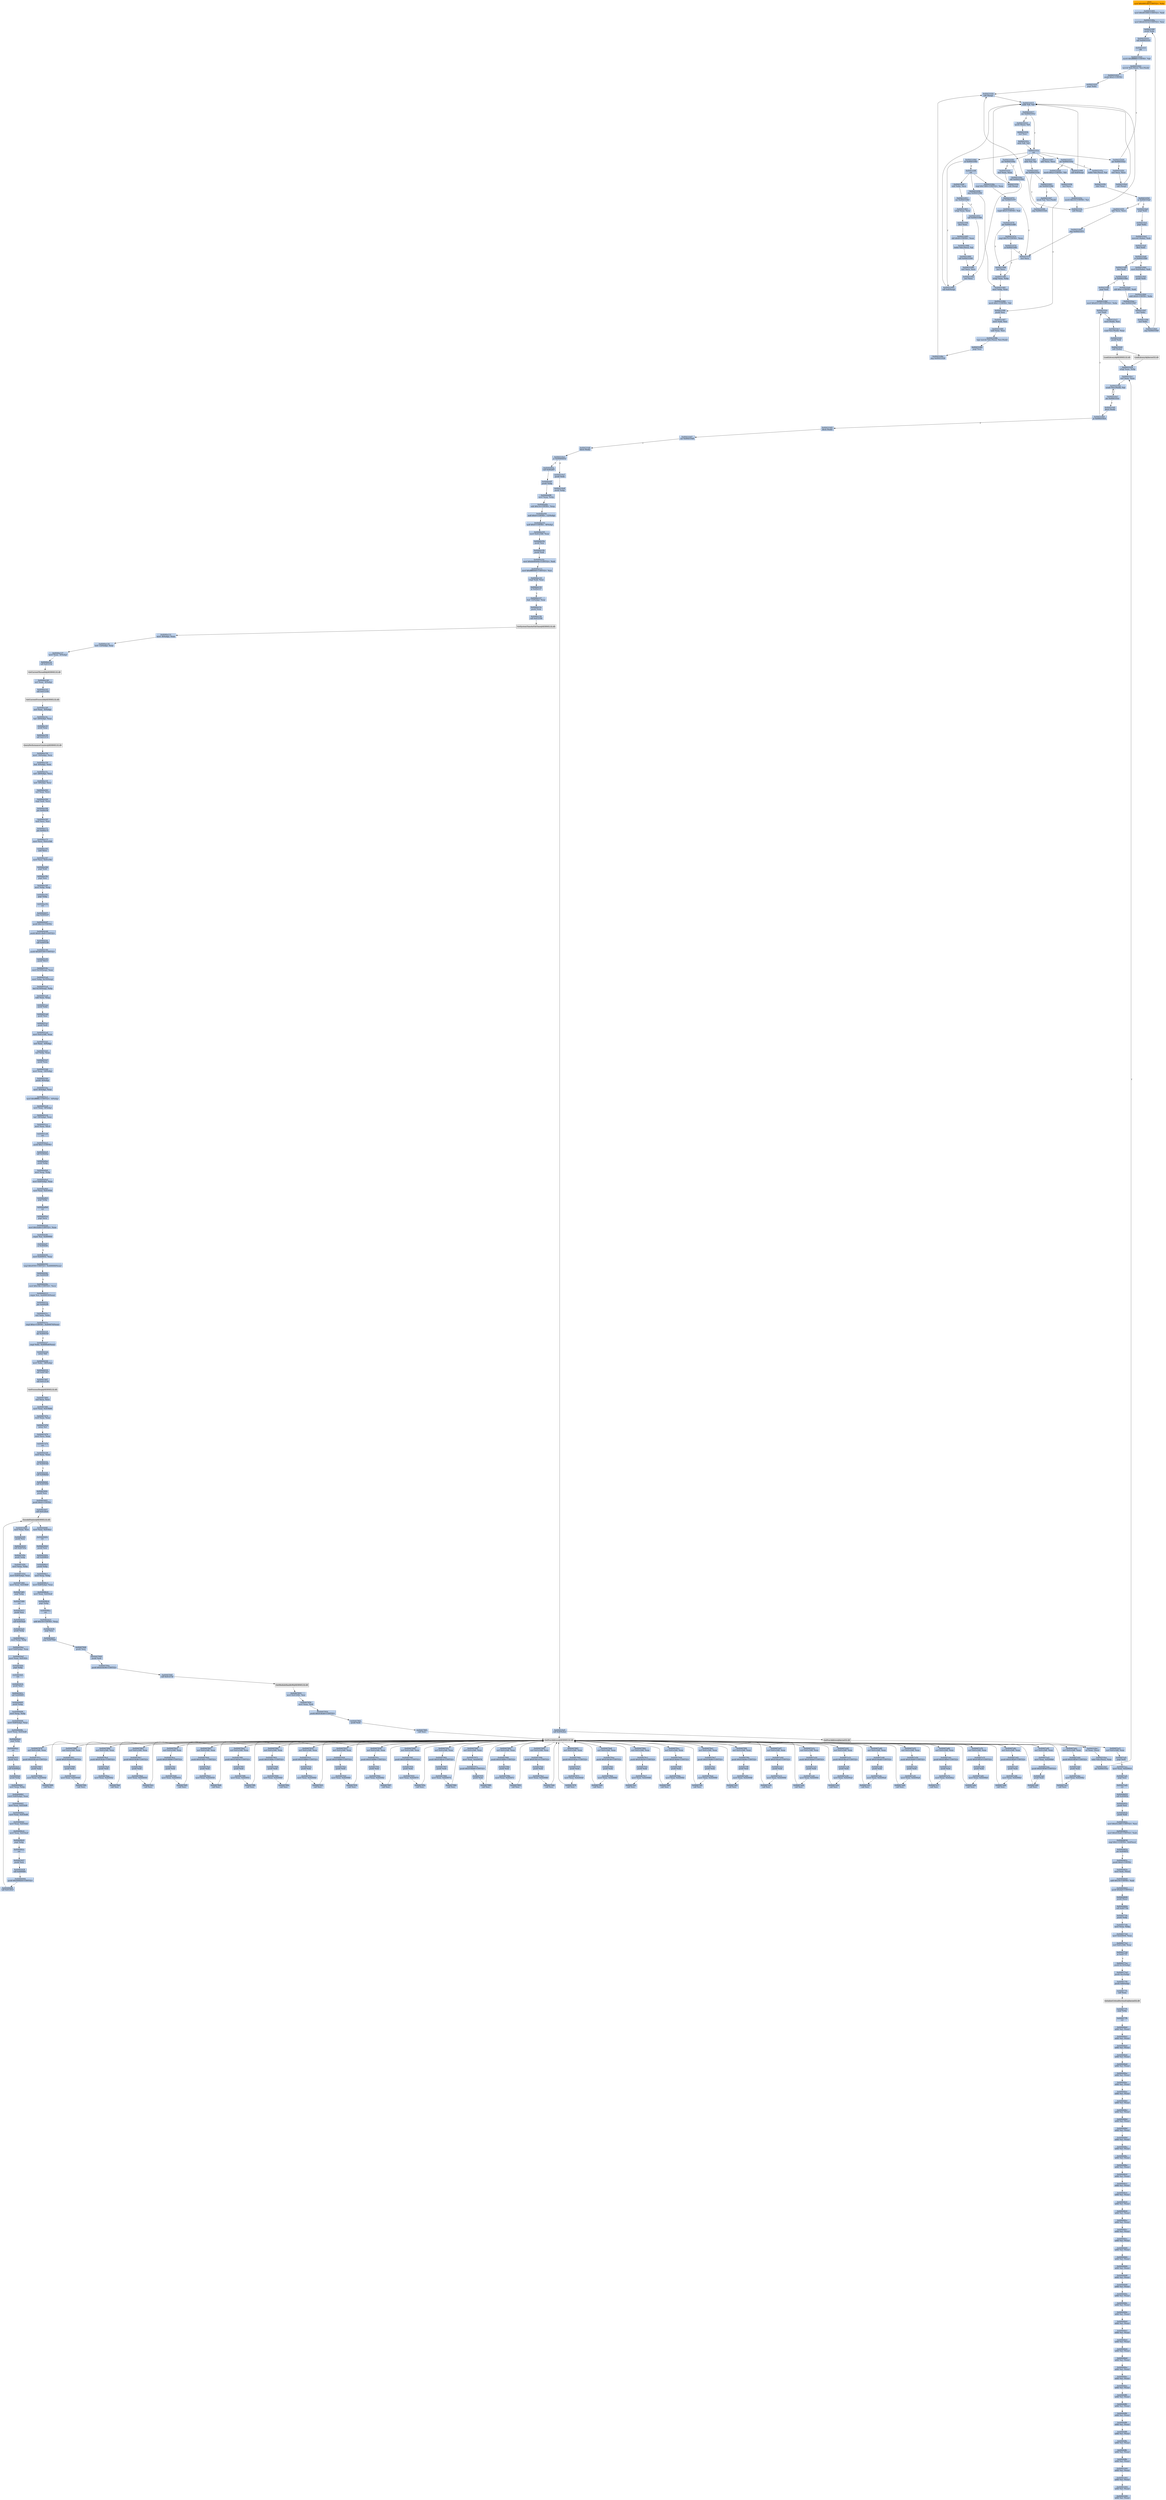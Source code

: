 digraph G {
node[shape=rectangle,style=filled,fillcolor=lightsteelblue,color=lightsteelblue]
bgcolor="transparent"
a0x00431000movl_0x4001d0UINT32_ebx[label="start\nmovl $0x4001d0<UINT32>, %ebx",fillcolor="orange",color="lightgrey"];
a0x00431005movl_0x401000UINT32_edi[label="0x00431005\nmovl $0x401000<UINT32>, %edi"];
a0x0043100amovl_0x42321dUINT32_esi[label="0x0043100a\nmovl $0x42321d<UINT32>, %esi"];
a0x0043100fpushl_ebx[label="0x0043100f\npushl %ebx"];
a0x00431010call_0x0043101f[label="0x00431010\ncall 0x0043101f"];
a0x0043101fcld_[label="0x0043101f\ncld "];
a0x00431020movb_0xffffff80UINT8_dl[label="0x00431020\nmovb $0xffffff80<UINT8>, %dl"];
a0x00431022movsb_ds_esi__es_edi_[label="0x00431022\nmovsb %ds:(%esi), %es:(%edi)"];
a0x00431023pushl_0x2UINT8[label="0x00431023\npushl $0x2<UINT8>"];
a0x00431025popl_ebx[label="0x00431025\npopl %ebx"];
a0x00431026call_esp_[label="0x00431026\ncall (%esp)"];
a0x00431015addb_dl_dl[label="0x00431015\naddb %dl, %dl"];
a0x00431017jne_0x0043101e[label="0x00431017\njne 0x0043101e"];
a0x00431019movb_esi__dl[label="0x00431019\nmovb (%esi), %dl"];
a0x0043101bincl_esi[label="0x0043101b\nincl %esi"];
a0x0043101cadcb_dl_dl[label="0x0043101c\nadcb %dl, %dl"];
a0x0043101eret[label="0x0043101e\nret"];
a0x00431029jae_0x00431022[label="0x00431029\njae 0x00431022"];
a0x0043102bxorl_ecx_ecx[label="0x0043102b\nxorl %ecx, %ecx"];
a0x0043102dcall_esp_[label="0x0043102d\ncall (%esp)"];
a0x00431030jae_0x0043104a[label="0x00431030\njae 0x0043104a"];
a0x00431032xorl_eax_eax[label="0x00431032\nxorl %eax, %eax"];
a0x00431034call_esp_[label="0x00431034\ncall (%esp)"];
a0x00431037jae_0x0043105a[label="0x00431037\njae 0x0043105a"];
a0x00431039movb_0x2UINT8_bl[label="0x00431039\nmovb $0x2<UINT8>, %bl"];
a0x0043103bincl_ecx[label="0x0043103b\nincl %ecx"];
a0x0043103cmovb_0x10UINT8_al[label="0x0043103c\nmovb $0x10<UINT8>, %al"];
a0x0043103ecall_esp_[label="0x0043103e\ncall (%esp)"];
a0x00431041adcb_al_al[label="0x00431041\nadcb %al, %al"];
a0x00431043jae_0x0043103e[label="0x00431043\njae 0x0043103e"];
a0x00431045jne_0x00431086[label="0x00431045\njne 0x00431086"];
a0x00431086pushl_esi[label="0x00431086\npushl %esi"];
a0x00431087movl_edi_esi[label="0x00431087\nmovl %edi, %esi"];
a0x00431089subl_eax_esi[label="0x00431089\nsubl %eax, %esi"];
a0x0043108brepz_movsb_ds_esi__es_edi_[label="0x0043108b\nrepz movsb %ds:(%esi), %es:(%edi)"];
a0x0043108dpopl_esi[label="0x0043108d\npopl %esi"];
a0x0043108ejmp_0x00431026[label="0x0043108e\njmp 0x00431026"];
a0x00431047stosb_al_es_edi_[label="0x00431047\nstosb %al, %es:(%edi)"];
a0x00431048jmp_0x00431026[label="0x00431048\njmp 0x00431026"];
a0x0043105alodsb_ds_esi__al[label="0x0043105a\nlodsb %ds:(%esi), %al"];
a0x0043105bshrl_eax[label="0x0043105b\nshrl %eax"];
a0x0043105dje_0x004310a0[label="0x0043105d\nje 0x004310a0"];
a0x0043105fadcl_ecx_ecx[label="0x0043105f\nadcl %ecx, %ecx"];
a0x00431061jmp_0x0043107f[label="0x00431061\njmp 0x0043107f"];
a0x0043107fincl_ecx[label="0x0043107f\nincl %ecx"];
a0x00431080incl_ecx[label="0x00431080\nincl %ecx"];
a0x00431081xchgl_eax_ebp[label="0x00431081\nxchgl %eax, %ebp"];
a0x00431082movl_ebp_eax[label="0x00431082\nmovl %ebp, %eax"];
a0x00431084movb_0x1UINT8_bl[label="0x00431084\nmovb $0x1<UINT8>, %bl"];
a0x0043104acall_0x00431092[label="0x0043104a\ncall 0x00431092"];
a0x00431092incl_ecx[label="0x00431092\nincl %ecx"];
a0x00431093call_0x4esp_[label="0x00431093\ncall 0x4(%esp)"];
a0x00431097adcl_ecx_ecx[label="0x00431097\nadcl %ecx, %ecx"];
a0x00431099call_0x4esp_[label="0x00431099\ncall 0x4(%esp)"];
a0x0043109djb_0x00431093[label="0x0043109d\njb 0x00431093"];
a0x0043109fret[label="0x0043109f\nret"];
a0x0043104fsubl_ebx_ecx[label="0x0043104f\nsubl %ebx, %ecx"];
a0x00431051jne_0x00431063[label="0x00431051\njne 0x00431063"];
a0x00431053call_0x00431090[label="0x00431053\ncall 0x00431090"];
a0x00431090xorl_ecx_ecx[label="0x00431090\nxorl %ecx, %ecx"];
a0x00431058jmp_0x00431082[label="0x00431058\njmp 0x00431082"];
a0x00431063xchgl_eax_ecx[label="0x00431063\nxchgl %eax, %ecx"];
a0x00431064decl_eax[label="0x00431064\ndecl %eax"];
a0x00431065shll_0x8UINT8_eax[label="0x00431065\nshll $0x8<UINT8>, %eax"];
a0x00431068lodsb_ds_esi__al[label="0x00431068\nlodsb %ds:(%esi), %al"];
a0x00431069call_0x00431090[label="0x00431069\ncall 0x00431090"];
a0x0043106ecmpl_0x7d00UINT32_eax[label="0x0043106e\ncmpl $0x7d00<UINT32>, %eax"];
a0x00431073jae_0x0043107f[label="0x00431073\njae 0x0043107f"];
a0x00431075cmpb_0x5UINT8_ah[label="0x00431075\ncmpb $0x5<UINT8>, %ah"];
a0x00431078jae_0x00431080[label="0x00431078\njae 0x00431080"];
a0x0043107acmpl_0x7fUINT8_eax[label="0x0043107a\ncmpl $0x7f<UINT8>, %eax"];
a0x0043107dja_0x00431081[label="0x0043107d\nja 0x00431081"];
a0x004310a0popl_edi[label="0x004310a0\npopl %edi"];
a0x004310a1popl_ebx[label="0x004310a1\npopl %ebx"];
a0x004310a2movzwl_ebx__edi[label="0x004310a2\nmovzwl (%ebx), %edi"];
a0x004310a5decl_edi[label="0x004310a5\ndecl %edi"];
a0x004310a6je_0x004310b0[label="0x004310a6\nje 0x004310b0"];
a0x004310a8decl_edi[label="0x004310a8\ndecl %edi"];
a0x004310a9je_0x004310be[label="0x004310a9\nje 0x004310be"];
a0x004310abshll_0xcUINT8_edi[label="0x004310ab\nshll $0xc<UINT8>, %edi"];
a0x004310aejmp_0x004310b7[label="0x004310ae\njmp 0x004310b7"];
a0x004310b7incl_ebx[label="0x004310b7\nincl %ebx"];
a0x004310b8incl_ebx[label="0x004310b8\nincl %ebx"];
a0x004310b9jmp_0x0043100f[label="0x004310b9\njmp 0x0043100f"];
a0x004310b0movl_0x2ebx__edi[label="0x004310b0\nmovl 0x2(%ebx), %edi"];
a0x004310b3pushl_edi[label="0x004310b3\npushl %edi"];
a0x004310b4addl_0x4UINT8_ebx[label="0x004310b4\naddl $0x4<UINT8>, %ebx"];
a0x004310bepopl_edi[label="0x004310be\npopl %edi"];
a0x004310bfmovl_0x431128UINT32_ebx[label="0x004310bf\nmovl $0x431128<UINT32>, %ebx"];
a0x004310c4incl_edi[label="0x004310c4\nincl %edi"];
a0x004310c5movl_edi__esi[label="0x004310c5\nmovl (%edi), %esi"];
a0x004310c7scasl_es_edi__eax[label="0x004310c7\nscasl %es:(%edi), %eax"];
a0x004310c8pushl_edi[label="0x004310c8\npushl %edi"];
a0x004310c9call_ebx_[label="0x004310c9\ncall (%ebx)"];
LoadLibraryA_kernel32_dll[label="LoadLibraryA@kernel32.dll",fillcolor="lightgrey",color="lightgrey"];
a0x004310cbxchgl_eax_ebp[label="0x004310cb\nxchgl %eax, %ebp"];
a0x004310ccxorl_eax_eax[label="0x004310cc\nxorl %eax, %eax"];
a0x004310cescasb_es_edi__al[label="0x004310ce\nscasb %es:(%edi), %al"];
a0x004310cfjne_0x004310ce[label="0x004310cf\njne 0x004310ce"];
a0x004310d1decb_edi_[label="0x004310d1\ndecb (%edi)"];
a0x004310d3je_0x004310c4[label="0x004310d3\nje 0x004310c4"];
a0x004310d5decb_edi_[label="0x004310d5\ndecb (%edi)"];
a0x004310d7jne_0x004310df[label="0x004310d7\njne 0x004310df"];
a0x004310dfdecb_edi_[label="0x004310df\ndecb (%edi)"];
a0x004310e1je_0x00404452[label="0x004310e1\nje 0x00404452"];
a0x004310e7pushl_edi[label="0x004310e7\npushl %edi"];
a0x004310e8pushl_ebp[label="0x004310e8\npushl %ebp"];
a0x004310e9call_0x4ebx_[label="0x004310e9\ncall 0x4(%ebx)"];
GetProcAddress_kernel32_dll[label="GetProcAddress@kernel32.dll",fillcolor="lightgrey",color="lightgrey"];
a0x004310ecorl_eax_esi_[label="0x004310ec\norl %eax, (%esi)"];
a0x004310eelodsl_ds_esi__eax[label="0x004310ee\nlodsl %ds:(%esi), %eax"];
a0x004310efjne_0x004310cc[label="0x004310ef\njne 0x004310cc"];
GetProcAddress_KERNEL32_dll[label="GetProcAddress@KERNEL32.dll",fillcolor="lightgrey",color="lightgrey"];
LoadLibraryA_KERNEL32_dll[label="LoadLibraryA@KERNEL32.dll",fillcolor="lightgrey",color="lightgrey"];
a0x00404452call_0x40a0f7[label="0x00404452\ncall 0x40a0f7"];
a0x0040a0f7pushl_ebp[label="0x0040a0f7\npushl %ebp"];
a0x0040a0f8movl_esp_ebp[label="0x0040a0f8\nmovl %esp, %ebp"];
a0x0040a0fasubl_0x14UINT8_esp[label="0x0040a0fa\nsubl $0x14<UINT8>, %esp"];
a0x0040a0fdandl_0x0UINT8__12ebp_[label="0x0040a0fd\nandl $0x0<UINT8>, -12(%ebp)"];
a0x0040a101andl_0x0UINT8__8ebp_[label="0x0040a101\nandl $0x0<UINT8>, -8(%ebp)"];
a0x0040a105movl_0x41e348_eax[label="0x0040a105\nmovl 0x41e348, %eax"];
a0x0040a10apushl_esi[label="0x0040a10a\npushl %esi"];
a0x0040a10bpushl_edi[label="0x0040a10b\npushl %edi"];
a0x0040a10cmovl_0xbb40e64eUINT32_edi[label="0x0040a10c\nmovl $0xbb40e64e<UINT32>, %edi"];
a0x0040a111movl_0xffff0000UINT32_esi[label="0x0040a111\nmovl $0xffff0000<UINT32>, %esi"];
a0x0040a116cmpl_edi_eax[label="0x0040a116\ncmpl %edi, %eax"];
a0x0040a118je_0x40a127[label="0x0040a118\nje 0x40a127"];
a0x0040a127leal__12ebp__eax[label="0x0040a127\nleal -12(%ebp), %eax"];
a0x0040a12apushl_eax[label="0x0040a12a\npushl %eax"];
a0x0040a12bcall_0x412164[label="0x0040a12b\ncall 0x412164"];
GetSystemTimeAsFileTime_KERNEL32_dll[label="GetSystemTimeAsFileTime@KERNEL32.dll",fillcolor="lightgrey",color="lightgrey"];
a0x0040a131movl__8ebp__eax[label="0x0040a131\nmovl -8(%ebp), %eax"];
a0x0040a134xorl__12ebp__eax[label="0x0040a134\nxorl -12(%ebp), %eax"];
a0x0040a137movl_eax__4ebp_[label="0x0040a137\nmovl %eax, -4(%ebp)"];
a0x0040a13acall_0x41214c[label="0x0040a13a\ncall 0x41214c"];
GetCurrentThreadId_KERNEL32_dll[label="GetCurrentThreadId@KERNEL32.dll",fillcolor="lightgrey",color="lightgrey"];
a0x0040a140xorl_eax__4ebp_[label="0x0040a140\nxorl %eax, -4(%ebp)"];
a0x0040a143call_0x412160[label="0x0040a143\ncall 0x412160"];
GetCurrentProcessId_KERNEL32_dll[label="GetCurrentProcessId@KERNEL32.dll",fillcolor="lightgrey",color="lightgrey"];
a0x0040a149xorl_eax__4ebp_[label="0x0040a149\nxorl %eax, -4(%ebp)"];
a0x0040a14cleal__20ebp__eax[label="0x0040a14c\nleal -20(%ebp), %eax"];
a0x0040a14fpushl_eax[label="0x0040a14f\npushl %eax"];
a0x0040a150call_0x41215c[label="0x0040a150\ncall 0x41215c"];
QueryPerformanceCounter_KERNEL32_dll[label="QueryPerformanceCounter@KERNEL32.dll",fillcolor="lightgrey",color="lightgrey"];
a0x0040a156movl__16ebp__ecx[label="0x0040a156\nmovl -16(%ebp), %ecx"];
a0x0040a159leal__4ebp__eax[label="0x0040a159\nleal -4(%ebp), %eax"];
a0x0040a15cxorl__20ebp__ecx[label="0x0040a15c\nxorl -20(%ebp), %ecx"];
a0x0040a15fxorl__4ebp__ecx[label="0x0040a15f\nxorl -4(%ebp), %ecx"];
a0x0040a162xorl_eax_ecx[label="0x0040a162\nxorl %eax, %ecx"];
a0x0040a164cmpl_edi_ecx[label="0x0040a164\ncmpl %edi, %ecx"];
a0x0040a166jne_0x40a16f[label="0x0040a166\njne 0x40a16f"];
a0x0040a16ftestl_ecx_esi[label="0x0040a16f\ntestl %ecx, %esi"];
a0x0040a171jne_0x40a17f[label="0x0040a171\njne 0x40a17f"];
a0x0040a17fmovl_ecx_0x41e348[label="0x0040a17f\nmovl %ecx, 0x41e348"];
a0x0040a185notl_ecx[label="0x0040a185\nnotl %ecx"];
a0x0040a187movl_ecx_0x41e34c[label="0x0040a187\nmovl %ecx, 0x41e34c"];
a0x0040a18dpopl_edi[label="0x0040a18d\npopl %edi"];
a0x0040a18epopl_esi[label="0x0040a18e\npopl %esi"];
a0x0040a18fmovl_ebp_esp[label="0x0040a18f\nmovl %ebp, %esp"];
a0x0040a191popl_ebp[label="0x0040a191\npopl %ebp"];
a0x0040a192ret[label="0x0040a192\nret"];
a0x00404457jmp_0x4042d7[label="0x00404457\njmp 0x4042d7"];
a0x004042d7pushl_0x14UINT8[label="0x004042d7\npushl $0x14<UINT8>"];
a0x004042d9pushl_0x41c9e8UINT32[label="0x004042d9\npushl $0x41c9e8<UINT32>"];
a0x004042decall_0x405190[label="0x004042de\ncall 0x405190"];
a0x00405190pushl_0x4051f0UINT32[label="0x00405190\npushl $0x4051f0<UINT32>"];
a0x00405195pushl_fs_0[label="0x00405195\npushl %fs:0"];
a0x0040519cmovl_0x10esp__eax[label="0x0040519c\nmovl 0x10(%esp), %eax"];
a0x004051a0movl_ebp_0x10esp_[label="0x004051a0\nmovl %ebp, 0x10(%esp)"];
a0x004051a4leal_0x10esp__ebp[label="0x004051a4\nleal 0x10(%esp), %ebp"];
a0x004051a8subl_eax_esp[label="0x004051a8\nsubl %eax, %esp"];
a0x004051aapushl_ebx[label="0x004051aa\npushl %ebx"];
a0x004051abpushl_esi[label="0x004051ab\npushl %esi"];
a0x004051acpushl_edi[label="0x004051ac\npushl %edi"];
a0x004051admovl_0x41e348_eax[label="0x004051ad\nmovl 0x41e348, %eax"];
a0x004051b2xorl_eax__4ebp_[label="0x004051b2\nxorl %eax, -4(%ebp)"];
a0x004051b5xorl_ebp_eax[label="0x004051b5\nxorl %ebp, %eax"];
a0x004051b7pushl_eax[label="0x004051b7\npushl %eax"];
a0x004051b8movl_esp__24ebp_[label="0x004051b8\nmovl %esp, -24(%ebp)"];
a0x004051bbpushl__8ebp_[label="0x004051bb\npushl -8(%ebp)"];
a0x004051bemovl__4ebp__eax[label="0x004051be\nmovl -4(%ebp), %eax"];
a0x004051c1movl_0xfffffffeUINT32__4ebp_[label="0x004051c1\nmovl $0xfffffffe<UINT32>, -4(%ebp)"];
a0x004051c8movl_eax__8ebp_[label="0x004051c8\nmovl %eax, -8(%ebp)"];
a0x004051cbleal__16ebp__eax[label="0x004051cb\nleal -16(%ebp), %eax"];
a0x004051cemovl_eax_fs_0[label="0x004051ce\nmovl %eax, %fs:0"];
a0x004051d4ret[label="0x004051d4\nret"];
a0x004042e3pushl_0x1UINT8[label="0x004042e3\npushl $0x1<UINT8>"];
a0x004042e5call_0x40a0aa[label="0x004042e5\ncall 0x40a0aa"];
a0x0040a0aapushl_ebp[label="0x0040a0aa\npushl %ebp"];
a0x0040a0abmovl_esp_ebp[label="0x0040a0ab\nmovl %esp, %ebp"];
a0x0040a0admovl_0x8ebp__eax[label="0x0040a0ad\nmovl 0x8(%ebp), %eax"];
a0x0040a0b0movl_eax_0x41f550[label="0x0040a0b0\nmovl %eax, 0x41f550"];
a0x0040a0b5popl_ebp[label="0x0040a0b5\npopl %ebp"];
a0x0040a0b6ret[label="0x0040a0b6\nret"];
a0x004042eapopl_ecx[label="0x004042ea\npopl %ecx"];
a0x004042ebmovl_0x5a4dUINT32_eax[label="0x004042eb\nmovl $0x5a4d<UINT32>, %eax"];
a0x004042f0cmpw_ax_0x400000[label="0x004042f0\ncmpw %ax, 0x400000"];
a0x004042f7je_0x4042fd[label="0x004042f7\nje 0x4042fd"];
a0x004042fdmovl_0x40003c_eax[label="0x004042fd\nmovl 0x40003c, %eax"];
a0x00404302cmpl_0x4550UINT32_0x400000eax_[label="0x00404302\ncmpl $0x4550<UINT32>, 0x400000(%eax)"];
a0x0040430cjne_0x4042f9[label="0x0040430c\njne 0x4042f9"];
a0x0040430emovl_0x10bUINT32_ecx[label="0x0040430e\nmovl $0x10b<UINT32>, %ecx"];
a0x00404313cmpw_cx_0x400018eax_[label="0x00404313\ncmpw %cx, 0x400018(%eax)"];
a0x0040431ajne_0x4042f9[label="0x0040431a\njne 0x4042f9"];
a0x0040431cxorl_ebx_ebx[label="0x0040431c\nxorl %ebx, %ebx"];
a0x0040431ecmpl_0xeUINT8_0x400074eax_[label="0x0040431e\ncmpl $0xe<UINT8>, 0x400074(%eax)"];
a0x00404325jbe_0x404330[label="0x00404325\njbe 0x404330"];
a0x00404327cmpl_ebx_0x4000e8eax_[label="0x00404327\ncmpl %ebx, 0x4000e8(%eax)"];
a0x0040432dsetne_bl[label="0x0040432d\nsetne %bl"];
a0x00404330movl_ebx__28ebp_[label="0x00404330\nmovl %ebx, -28(%ebp)"];
a0x00404333call_0x407d67[label="0x00404333\ncall 0x407d67"];
a0x00407d67call_0x412138[label="0x00407d67\ncall 0x412138"];
GetProcessHeap_KERNEL32_dll[label="GetProcessHeap@KERNEL32.dll",fillcolor="lightgrey",color="lightgrey"];
a0x00407d6dxorl_ecx_ecx[label="0x00407d6d\nxorl %ecx, %ecx"];
a0x00407d6fmovl_eax_0x41fb88[label="0x00407d6f\nmovl %eax, 0x41fb88"];
a0x00407d74testl_eax_eax[label="0x00407d74\ntestl %eax, %eax"];
a0x00407d76setne_cl[label="0x00407d76\nsetne %cl"];
a0x00407d79movl_ecx_eax[label="0x00407d79\nmovl %ecx, %eax"];
a0x00407d7bret[label="0x00407d7b\nret"];
a0x00404338testl_eax_eax[label="0x00404338\ntestl %eax, %eax"];
a0x0040433ajne_0x404344[label="0x0040433a\njne 0x404344"];
a0x00404344call_0x408d4d[label="0x00404344\ncall 0x408d4d"];
a0x00408d4dcall_0x403404[label="0x00408d4d\ncall 0x403404"];
a0x00403404pushl_esi[label="0x00403404\npushl %esi"];
a0x00403405pushl_0x0UINT8[label="0x00403405\npushl $0x0<UINT8>"];
a0x00403407call_0x4120c0[label="0x00403407\ncall 0x4120c0"];
EncodePointer_KERNEL32_dll[label="EncodePointer@KERNEL32.dll",fillcolor="lightgrey",color="lightgrey"];
a0x0040340dmovl_eax_esi[label="0x0040340d\nmovl %eax, %esi"];
a0x0040340fpushl_esi[label="0x0040340f\npushl %esi"];
a0x00403410call_0x407d5a[label="0x00403410\ncall 0x407d5a"];
a0x00407d5apushl_ebp[label="0x00407d5a\npushl %ebp"];
a0x00407d5bmovl_esp_ebp[label="0x00407d5b\nmovl %esp, %ebp"];
a0x00407d5dmovl_0x8ebp__eax[label="0x00407d5d\nmovl 0x8(%ebp), %eax"];
a0x00407d60movl_eax_0x41fb80[label="0x00407d60\nmovl %eax, 0x41fb80"];
a0x00407d65popl_ebp[label="0x00407d65\npopl %ebp"];
a0x00407d66ret[label="0x00407d66\nret"];
a0x00403415pushl_esi[label="0x00403415\npushl %esi"];
a0x00403416call_0x4054a9[label="0x00403416\ncall 0x4054a9"];
a0x004054a9pushl_ebp[label="0x004054a9\npushl %ebp"];
a0x004054aamovl_esp_ebp[label="0x004054aa\nmovl %esp, %ebp"];
a0x004054acmovl_0x8ebp__eax[label="0x004054ac\nmovl 0x8(%ebp), %eax"];
a0x004054afmovl_eax_0x41f43c[label="0x004054af\nmovl %eax, 0x41f43c"];
a0x004054b4popl_ebp[label="0x004054b4\npopl %ebp"];
a0x004054b5ret[label="0x004054b5\nret"];
a0x0040341bpushl_esi[label="0x0040341b\npushl %esi"];
a0x0040341ccall_0x409495[label="0x0040341c\ncall 0x409495"];
a0x00409495pushl_ebp[label="0x00409495\npushl %ebp"];
a0x00409496movl_esp_ebp[label="0x00409496\nmovl %esp, %ebp"];
a0x00409498movl_0x8ebp__eax[label="0x00409498\nmovl 0x8(%ebp), %eax"];
a0x0040949bmovl_eax_0x41fed0[label="0x0040949b\nmovl %eax, 0x41fed0"];
a0x004094a0popl_ebp[label="0x004094a0\npopl %ebp"];
a0x004094a1ret[label="0x004094a1\nret"];
a0x00403421pushl_esi[label="0x00403421\npushl %esi"];
a0x00403422call_0x4094af[label="0x00403422\ncall 0x4094af"];
a0x004094afpushl_ebp[label="0x004094af\npushl %ebp"];
a0x004094b0movl_esp_ebp[label="0x004094b0\nmovl %esp, %ebp"];
a0x004094b2movl_0x8ebp__eax[label="0x004094b2\nmovl 0x8(%ebp), %eax"];
a0x004094b5movl_eax_0x41fed4[label="0x004094b5\nmovl %eax, 0x41fed4"];
a0x004094bamovl_eax_0x41fed8[label="0x004094ba\nmovl %eax, 0x41fed8"];
a0x004094bfmovl_eax_0x41fedc[label="0x004094bf\nmovl %eax, 0x41fedc"];
a0x004094c4movl_eax_0x41fee0[label="0x004094c4\nmovl %eax, 0x41fee0"];
a0x004094c9popl_ebp[label="0x004094c9\npopl %ebp"];
a0x004094caret[label="0x004094ca\nret"];
a0x00403427pushl_esi[label="0x00403427\npushl %esi"];
a0x00403428call_0x409484[label="0x00403428\ncall 0x409484"];
a0x00409484pushl_0x409450UINT32[label="0x00409484\npushl $0x409450<UINT32>"];
a0x00409489call_0x4120c0[label="0x00409489\ncall 0x4120c0"];
a0x0040948fmovl_eax_0x41fecc[label="0x0040948f\nmovl %eax, 0x41fecc"];
a0x00409494ret[label="0x00409494\nret"];
a0x0040342dpushl_esi[label="0x0040342d\npushl %esi"];
a0x0040342ecall_0x4096c0[label="0x0040342e\ncall 0x4096c0"];
a0x004096c0pushl_ebp[label="0x004096c0\npushl %ebp"];
a0x004096c1movl_esp_ebp[label="0x004096c1\nmovl %esp, %ebp"];
a0x004096c3movl_0x8ebp__eax[label="0x004096c3\nmovl 0x8(%ebp), %eax"];
a0x004096c6movl_eax_0x41fee8[label="0x004096c6\nmovl %eax, 0x41fee8"];
a0x004096cbpopl_ebp[label="0x004096cb\npopl %ebp"];
a0x004096ccret[label="0x004096cc\nret"];
a0x00403433addl_0x18UINT8_esp[label="0x00403433\naddl $0x18<UINT8>, %esp"];
a0x00403436popl_esi[label="0x00403436\npopl %esi"];
a0x00403437jmp_0x407848[label="0x00403437\njmp 0x407848"];
a0x00407848pushl_esi[label="0x00407848\npushl %esi"];
a0x00407849pushl_edi[label="0x00407849\npushl %edi"];
a0x0040784apushl_0x418c94UINT32[label="0x0040784a\npushl $0x418c94<UINT32>"];
a0x0040784fcall_0x412134[label="0x0040784f\ncall 0x412134"];
GetModuleHandleW_KERNEL32_dll[label="GetModuleHandleW@KERNEL32.dll",fillcolor="lightgrey",color="lightgrey"];
a0x00407855movl_0x41209c_esi[label="0x00407855\nmovl 0x41209c, %esi"];
a0x0040785bmovl_eax_edi[label="0x0040785b\nmovl %eax, %edi"];
a0x0040785dpushl_0x418cb0UINT32[label="0x0040785d\npushl $0x418cb0<UINT32>"];
a0x00407862pushl_edi[label="0x00407862\npushl %edi"];
a0x00407863call_esi[label="0x00407863\ncall %esi"];
a0x00407865xorl_0x41e348_eax[label="0x00407865\nxorl 0x41e348, %eax"];
a0x0040786bpushl_0x418cbcUINT32[label="0x0040786b\npushl $0x418cbc<UINT32>"];
a0x00407870pushl_edi[label="0x00407870\npushl %edi"];
a0x00407871movl_eax_0x420040[label="0x00407871\nmovl %eax, 0x420040"];
a0x00407876call_esi[label="0x00407876\ncall %esi"];
a0x00407878xorl_0x41e348_eax[label="0x00407878\nxorl 0x41e348, %eax"];
a0x0040787epushl_0x418cc4UINT32[label="0x0040787e\npushl $0x418cc4<UINT32>"];
a0x00407883pushl_edi[label="0x00407883\npushl %edi"];
a0x00407884movl_eax_0x420044[label="0x00407884\nmovl %eax, 0x420044"];
a0x00407889call_esi[label="0x00407889\ncall %esi"];
a0x0040788bxorl_0x41e348_eax[label="0x0040788b\nxorl 0x41e348, %eax"];
a0x00407891pushl_0x418cd0UINT32[label="0x00407891\npushl $0x418cd0<UINT32>"];
a0x00407896pushl_edi[label="0x00407896\npushl %edi"];
a0x00407897movl_eax_0x420048[label="0x00407897\nmovl %eax, 0x420048"];
a0x0040789ccall_esi[label="0x0040789c\ncall %esi"];
a0x0040789exorl_0x41e348_eax[label="0x0040789e\nxorl 0x41e348, %eax"];
a0x004078a4pushl_0x418cdcUINT32[label="0x004078a4\npushl $0x418cdc<UINT32>"];
a0x004078a9pushl_edi[label="0x004078a9\npushl %edi"];
a0x004078aamovl_eax_0x42004c[label="0x004078aa\nmovl %eax, 0x42004c"];
a0x004078afcall_esi[label="0x004078af\ncall %esi"];
a0x004078b1xorl_0x41e348_eax[label="0x004078b1\nxorl 0x41e348, %eax"];
a0x004078b7pushl_0x418cf8UINT32[label="0x004078b7\npushl $0x418cf8<UINT32>"];
a0x004078bcpushl_edi[label="0x004078bc\npushl %edi"];
a0x004078bdmovl_eax_0x420050[label="0x004078bd\nmovl %eax, 0x420050"];
a0x004078c2call_esi[label="0x004078c2\ncall %esi"];
a0x004078c4xorl_0x41e348_eax[label="0x004078c4\nxorl 0x41e348, %eax"];
a0x004078capushl_0x418d08UINT32[label="0x004078ca\npushl $0x418d08<UINT32>"];
a0x004078cfpushl_edi[label="0x004078cf\npushl %edi"];
a0x004078d0movl_eax_0x420054[label="0x004078d0\nmovl %eax, 0x420054"];
a0x004078d5call_esi[label="0x004078d5\ncall %esi"];
a0x004078d7xorl_0x41e348_eax[label="0x004078d7\nxorl 0x41e348, %eax"];
a0x004078ddpushl_0x418d1cUINT32[label="0x004078dd\npushl $0x418d1c<UINT32>"];
a0x004078e2pushl_edi[label="0x004078e2\npushl %edi"];
a0x004078e3movl_eax_0x420058[label="0x004078e3\nmovl %eax, 0x420058"];
a0x004078e8call_esi[label="0x004078e8\ncall %esi"];
a0x004078eaxorl_0x41e348_eax[label="0x004078ea\nxorl 0x41e348, %eax"];
a0x004078f0pushl_0x418d34UINT32[label="0x004078f0\npushl $0x418d34<UINT32>"];
a0x004078f5pushl_edi[label="0x004078f5\npushl %edi"];
a0x004078f6movl_eax_0x42005c[label="0x004078f6\nmovl %eax, 0x42005c"];
a0x004078fbcall_esi[label="0x004078fb\ncall %esi"];
a0x004078fdxorl_0x41e348_eax[label="0x004078fd\nxorl 0x41e348, %eax"];
a0x00407903pushl_0x418d4cUINT32[label="0x00407903\npushl $0x418d4c<UINT32>"];
a0x00407908pushl_edi[label="0x00407908\npushl %edi"];
a0x00407909movl_eax_0x420060[label="0x00407909\nmovl %eax, 0x420060"];
a0x0040790ecall_esi[label="0x0040790e\ncall %esi"];
a0x00407910xorl_0x41e348_eax[label="0x00407910\nxorl 0x41e348, %eax"];
a0x00407916pushl_0x418d60UINT32[label="0x00407916\npushl $0x418d60<UINT32>"];
a0x0040791bpushl_edi[label="0x0040791b\npushl %edi"];
a0x0040791cmovl_eax_0x420064[label="0x0040791c\nmovl %eax, 0x420064"];
a0x00407921call_esi[label="0x00407921\ncall %esi"];
a0x00407923xorl_0x41e348_eax[label="0x00407923\nxorl 0x41e348, %eax"];
a0x00407929pushl_0x418d80UINT32[label="0x00407929\npushl $0x418d80<UINT32>"];
a0x0040792epushl_edi[label="0x0040792e\npushl %edi"];
a0x0040792fmovl_eax_0x420068[label="0x0040792f\nmovl %eax, 0x420068"];
a0x00407934call_esi[label="0x00407934\ncall %esi"];
a0x00407936xorl_0x41e348_eax[label="0x00407936\nxorl 0x41e348, %eax"];
a0x0040793cpushl_0x418d98UINT32[label="0x0040793c\npushl $0x418d98<UINT32>"];
a0x00407941pushl_edi[label="0x00407941\npushl %edi"];
a0x00407942movl_eax_0x42006c[label="0x00407942\nmovl %eax, 0x42006c"];
a0x00407947call_esi[label="0x00407947\ncall %esi"];
a0x00407949xorl_0x41e348_eax[label="0x00407949\nxorl 0x41e348, %eax"];
a0x0040794fpushl_0x418db0UINT32[label="0x0040794f\npushl $0x418db0<UINT32>"];
a0x00407954pushl_edi[label="0x00407954\npushl %edi"];
a0x00407955movl_eax_0x420070[label="0x00407955\nmovl %eax, 0x420070"];
a0x0040795acall_esi[label="0x0040795a\ncall %esi"];
a0x0040795cxorl_0x41e348_eax[label="0x0040795c\nxorl 0x41e348, %eax"];
a0x00407962pushl_0x418dc4UINT32[label="0x00407962\npushl $0x418dc4<UINT32>"];
a0x00407967pushl_edi[label="0x00407967\npushl %edi"];
a0x00407968movl_eax_0x420074[label="0x00407968\nmovl %eax, 0x420074"];
a0x0040796dcall_esi[label="0x0040796d\ncall %esi"];
a0x0040796fxorl_0x41e348_eax[label="0x0040796f\nxorl 0x41e348, %eax"];
a0x00407975movl_eax_0x420078[label="0x00407975\nmovl %eax, 0x420078"];
a0x0040797apushl_0x418dd8UINT32[label="0x0040797a\npushl $0x418dd8<UINT32>"];
a0x0040797fpushl_edi[label="0x0040797f\npushl %edi"];
a0x00407980call_esi[label="0x00407980\ncall %esi"];
a0x00407982xorl_0x41e348_eax[label="0x00407982\nxorl 0x41e348, %eax"];
a0x00407988pushl_0x418df4UINT32[label="0x00407988\npushl $0x418df4<UINT32>"];
a0x0040798dpushl_edi[label="0x0040798d\npushl %edi"];
a0x0040798emovl_eax_0x42007c[label="0x0040798e\nmovl %eax, 0x42007c"];
a0x00407993call_esi[label="0x00407993\ncall %esi"];
a0x00407995xorl_0x41e348_eax[label="0x00407995\nxorl 0x41e348, %eax"];
a0x0040799bpushl_0x418e14UINT32[label="0x0040799b\npushl $0x418e14<UINT32>"];
a0x004079a0pushl_edi[label="0x004079a0\npushl %edi"];
a0x004079a1movl_eax_0x420080[label="0x004079a1\nmovl %eax, 0x420080"];
a0x004079a6call_esi[label="0x004079a6\ncall %esi"];
a0x004079a8xorl_0x41e348_eax[label="0x004079a8\nxorl 0x41e348, %eax"];
a0x004079aepushl_0x418e30UINT32[label="0x004079ae\npushl $0x418e30<UINT32>"];
a0x004079b3pushl_edi[label="0x004079b3\npushl %edi"];
a0x004079b4movl_eax_0x420084[label="0x004079b4\nmovl %eax, 0x420084"];
a0x004079b9call_esi[label="0x004079b9\ncall %esi"];
a0x004079bbxorl_0x41e348_eax[label="0x004079bb\nxorl 0x41e348, %eax"];
a0x004079c1pushl_0x418e50UINT32[label="0x004079c1\npushl $0x418e50<UINT32>"];
a0x004079c6pushl_edi[label="0x004079c6\npushl %edi"];
a0x004079c7movl_eax_0x420088[label="0x004079c7\nmovl %eax, 0x420088"];
a0x004079cccall_esi[label="0x004079cc\ncall %esi"];
a0x004079cexorl_0x41e348_eax[label="0x004079ce\nxorl 0x41e348, %eax"];
a0x004079d4pushl_0x418e64UINT32[label="0x004079d4\npushl $0x418e64<UINT32>"];
a0x004079d9pushl_edi[label="0x004079d9\npushl %edi"];
a0x004079damovl_eax_0x42008c[label="0x004079da\nmovl %eax, 0x42008c"];
a0x004079dfcall_esi[label="0x004079df\ncall %esi"];
a0x004079e1xorl_0x41e348_eax[label="0x004079e1\nxorl 0x41e348, %eax"];
a0x004079e7pushl_0x418e80UINT32[label="0x004079e7\npushl $0x418e80<UINT32>"];
a0x004079ecpushl_edi[label="0x004079ec\npushl %edi"];
a0x004079edmovl_eax_0x420090[label="0x004079ed\nmovl %eax, 0x420090"];
a0x004079f2call_esi[label="0x004079f2\ncall %esi"];
a0x004079f4xorl_0x41e348_eax[label="0x004079f4\nxorl 0x41e348, %eax"];
a0x004079fapushl_0x418e94UINT32[label="0x004079fa\npushl $0x418e94<UINT32>"];
a0x004079ffpushl_edi[label="0x004079ff\npushl %edi"];
a0x00407a00movl_eax_0x420098[label="0x00407a00\nmovl %eax, 0x420098"];
a0x00407a05call_esi[label="0x00407a05\ncall %esi"];
a0x00407a07xorl_0x41e348_eax[label="0x00407a07\nxorl 0x41e348, %eax"];
a0x00407a0dpushl_0x418ea4UINT32[label="0x00407a0d\npushl $0x418ea4<UINT32>"];
a0x00407a12pushl_edi[label="0x00407a12\npushl %edi"];
a0x00407a13movl_eax_0x420094[label="0x00407a13\nmovl %eax, 0x420094"];
a0x00407a18call_esi[label="0x00407a18\ncall %esi"];
a0x00407a1axorl_0x41e348_eax[label="0x00407a1a\nxorl 0x41e348, %eax"];
a0x00407a20pushl_0x418eb4UINT32[label="0x00407a20\npushl $0x418eb4<UINT32>"];
a0x00407a25pushl_edi[label="0x00407a25\npushl %edi"];
a0x00407a26movl_eax_0x42009c[label="0x00407a26\nmovl %eax, 0x42009c"];
a0x00407a2bcall_esi[label="0x00407a2b\ncall %esi"];
a0x00407a2dxorl_0x41e348_eax[label="0x00407a2d\nxorl 0x41e348, %eax"];
a0x00407a33pushl_0x418ec4UINT32[label="0x00407a33\npushl $0x418ec4<UINT32>"];
a0x00407a38pushl_edi[label="0x00407a38\npushl %edi"];
a0x00407a39movl_eax_0x4200a0[label="0x00407a39\nmovl %eax, 0x4200a0"];
a0x00407a3ecall_esi[label="0x00407a3e\ncall %esi"];
a0x00407a40xorl_0x41e348_eax[label="0x00407a40\nxorl 0x41e348, %eax"];
a0x00407a46pushl_0x418ed4UINT32[label="0x00407a46\npushl $0x418ed4<UINT32>"];
a0x00407a4bpushl_edi[label="0x00407a4b\npushl %edi"];
a0x00407a4cmovl_eax_0x4200a4[label="0x00407a4c\nmovl %eax, 0x4200a4"];
a0x00407a51call_esi[label="0x00407a51\ncall %esi"];
a0x00407a53xorl_0x41e348_eax[label="0x00407a53\nxorl 0x41e348, %eax"];
a0x00407a59pushl_0x418ef0UINT32[label="0x00407a59\npushl $0x418ef0<UINT32>"];
a0x00407a5epushl_edi[label="0x00407a5e\npushl %edi"];
a0x00407a5fmovl_eax_0x4200a8[label="0x00407a5f\nmovl %eax, 0x4200a8"];
a0x00407a64call_esi[label="0x00407a64\ncall %esi"];
a0x00407a66xorl_0x41e348_eax[label="0x00407a66\nxorl 0x41e348, %eax"];
a0x00407a6cpushl_0x418f04UINT32[label="0x00407a6c\npushl $0x418f04<UINT32>"];
a0x00407a71pushl_edi[label="0x00407a71\npushl %edi"];
a0x00407a72movl_eax_0x4200ac[label="0x00407a72\nmovl %eax, 0x4200ac"];
a0x00407a77call_esi[label="0x00407a77\ncall %esi"];
a0x00407a79xorl_0x41e348_eax[label="0x00407a79\nxorl 0x41e348, %eax"];
a0x00407a7fpushl_0x418f14UINT32[label="0x00407a7f\npushl $0x418f14<UINT32>"];
a0x00407a84pushl_edi[label="0x00407a84\npushl %edi"];
a0x00407a85movl_eax_0x4200b0[label="0x00407a85\nmovl %eax, 0x4200b0"];
a0x00407a8acall_esi[label="0x00407a8a\ncall %esi"];
a0x00407a8cxorl_0x41e348_eax[label="0x00407a8c\nxorl 0x41e348, %eax"];
a0x00407a92pushl_0x418f28UINT32[label="0x00407a92\npushl $0x418f28<UINT32>"];
a0x00407a97pushl_edi[label="0x00407a97\npushl %edi"];
a0x00407a98movl_eax_0x4200b4[label="0x00407a98\nmovl %eax, 0x4200b4"];
a0x00407a9dcall_esi[label="0x00407a9d\ncall %esi"];
a0x00407a9fxorl_0x41e348_eax[label="0x00407a9f\nxorl 0x41e348, %eax"];
a0x00407aa5movl_eax_0x4200b8[label="0x00407aa5\nmovl %eax, 0x4200b8"];
a0x00407aaapushl_0x418f38UINT32[label="0x00407aaa\npushl $0x418f38<UINT32>"];
a0x00407aafpushl_edi[label="0x00407aaf\npushl %edi"];
a0x00407ab0call_esi[label="0x00407ab0\ncall %esi"];
a0x00407ab2xorl_0x41e348_eax[label="0x00407ab2\nxorl 0x41e348, %eax"];
a0x00407ab8pushl_0x418f58UINT32[label="0x00407ab8\npushl $0x418f58<UINT32>"];
a0x00407abdpushl_edi[label="0x00407abd\npushl %edi"];
a0x00407abemovl_eax_0x4200bc[label="0x00407abe\nmovl %eax, 0x4200bc"];
a0x00407ac3call_esi[label="0x00407ac3\ncall %esi"];
a0x00407ac5xorl_0x41e348_eax[label="0x00407ac5\nxorl 0x41e348, %eax"];
a0x00407acbpopl_edi[label="0x00407acb\npopl %edi"];
a0x00407accmovl_eax_0x4200c0[label="0x00407acc\nmovl %eax, 0x4200c0"];
a0x00407ad1popl_esi[label="0x00407ad1\npopl %esi"];
a0x00407ad2ret[label="0x00407ad2\nret"];
a0x00408d52call_0x40462a[label="0x00408d52\ncall 0x40462a"];
a0x0040462apushl_esi[label="0x0040462a\npushl %esi"];
a0x0040462bpushl_edi[label="0x0040462b\npushl %edi"];
a0x0040462cmovl_0x41e360UINT32_esi[label="0x0040462c\nmovl $0x41e360<UINT32>, %esi"];
a0x00404631movl_0x41f2e8UINT32_edi[label="0x00404631\nmovl $0x41f2e8<UINT32>, %edi"];
a0x00404636cmpl_0x1UINT8_0x4esi_[label="0x00404636\ncmpl $0x1<UINT8>, 0x4(%esi)"];
a0x0040463ajne_0x404652[label="0x0040463a\njne 0x404652"];
a0x0040463cpushl_0x0UINT8[label="0x0040463c\npushl $0x0<UINT8>"];
a0x0040463emovl_edi_esi_[label="0x0040463e\nmovl %edi, (%esi)"];
a0x00404640addl_0x18UINT8_edi[label="0x00404640\naddl $0x18<UINT8>, %edi"];
a0x00404643pushl_0xfa0UINT32[label="0x00404643\npushl $0xfa0<UINT32>"];
a0x00404648pushl_esi_[label="0x00404648\npushl (%esi)"];
a0x0040464acall_0x4077da[label="0x0040464a\ncall 0x4077da"];
a0x004077dapushl_ebp[label="0x004077da\npushl %ebp"];
a0x004077dbmovl_esp_ebp[label="0x004077db\nmovl %esp, %ebp"];
a0x004077ddmovl_0x420050_eax[label="0x004077dd\nmovl 0x420050, %eax"];
a0x004077e2xorl_0x41e348_eax[label="0x004077e2\nxorl 0x41e348, %eax"];
a0x004077e8je_0x4077f7[label="0x004077e8\nje 0x4077f7"];
a0x004077eapushl_0x10ebp_[label="0x004077ea\npushl 0x10(%ebp)"];
a0x004077edpushl_0xcebp_[label="0x004077ed\npushl 0xc(%ebp)"];
a0x004077f0pushl_0x8ebp_[label="0x004077f0\npushl 0x8(%ebp)"];
a0x004077f3call_eax[label="0x004077f3\ncall %eax"];
InitializeCriticalSectionEx_kernel32_dll[label="InitializeCriticalSectionEx@kernel32.dll",fillcolor="lightgrey",color="lightgrey"];
a0x004077f5popl_ebp[label="0x004077f5\npopl %ebp"];
a0x004077f6ret[label="0x004077f6\nret"];
a0x00000fa0addb_al_eax_[label="0x00000fa0\naddb %al, (%eax)"];
a0x00000fa2addb_al_eax_[label="0x00000fa2\naddb %al, (%eax)"];
a0x00000fa4addb_al_eax_[label="0x00000fa4\naddb %al, (%eax)"];
a0x00000fa6addb_al_eax_[label="0x00000fa6\naddb %al, (%eax)"];
a0x00000fa8addb_al_eax_[label="0x00000fa8\naddb %al, (%eax)"];
a0x00000faaaddb_al_eax_[label="0x00000faa\naddb %al, (%eax)"];
a0x00000facaddb_al_eax_[label="0x00000fac\naddb %al, (%eax)"];
a0x00000faeaddb_al_eax_[label="0x00000fae\naddb %al, (%eax)"];
a0x00000fb0addb_al_eax_[label="0x00000fb0\naddb %al, (%eax)"];
a0x00000fb2addb_al_eax_[label="0x00000fb2\naddb %al, (%eax)"];
a0x00000fb4addb_al_eax_[label="0x00000fb4\naddb %al, (%eax)"];
a0x00000fb6addb_al_eax_[label="0x00000fb6\naddb %al, (%eax)"];
a0x00000fb8addb_al_eax_[label="0x00000fb8\naddb %al, (%eax)"];
a0x00000fbaaddb_al_eax_[label="0x00000fba\naddb %al, (%eax)"];
a0x00000fbcaddb_al_eax_[label="0x00000fbc\naddb %al, (%eax)"];
a0x00000fbeaddb_al_eax_[label="0x00000fbe\naddb %al, (%eax)"];
a0x00000fc0addb_al_eax_[label="0x00000fc0\naddb %al, (%eax)"];
a0x00000fc2addb_al_eax_[label="0x00000fc2\naddb %al, (%eax)"];
a0x00000fc4addb_al_eax_[label="0x00000fc4\naddb %al, (%eax)"];
a0x00000fc6addb_al_eax_[label="0x00000fc6\naddb %al, (%eax)"];
a0x00000fc8addb_al_eax_[label="0x00000fc8\naddb %al, (%eax)"];
a0x00000fcaaddb_al_eax_[label="0x00000fca\naddb %al, (%eax)"];
a0x00000fccaddb_al_eax_[label="0x00000fcc\naddb %al, (%eax)"];
a0x00000fceaddb_al_eax_[label="0x00000fce\naddb %al, (%eax)"];
a0x00000fd0addb_al_eax_[label="0x00000fd0\naddb %al, (%eax)"];
a0x00000fd2addb_al_eax_[label="0x00000fd2\naddb %al, (%eax)"];
a0x00000fd4addb_al_eax_[label="0x00000fd4\naddb %al, (%eax)"];
a0x00000fd6addb_al_eax_[label="0x00000fd6\naddb %al, (%eax)"];
a0x00000fd8addb_al_eax_[label="0x00000fd8\naddb %al, (%eax)"];
a0x00000fdaaddb_al_eax_[label="0x00000fda\naddb %al, (%eax)"];
a0x00000fdcaddb_al_eax_[label="0x00000fdc\naddb %al, (%eax)"];
a0x00000fdeaddb_al_eax_[label="0x00000fde\naddb %al, (%eax)"];
a0x00000fe0addb_al_eax_[label="0x00000fe0\naddb %al, (%eax)"];
a0x00000fe2addb_al_eax_[label="0x00000fe2\naddb %al, (%eax)"];
a0x00000fe4addb_al_eax_[label="0x00000fe4\naddb %al, (%eax)"];
a0x00000fe6addb_al_eax_[label="0x00000fe6\naddb %al, (%eax)"];
a0x00000fe8addb_al_eax_[label="0x00000fe8\naddb %al, (%eax)"];
a0x00000feaaddb_al_eax_[label="0x00000fea\naddb %al, (%eax)"];
a0x00000fecaddb_al_eax_[label="0x00000fec\naddb %al, (%eax)"];
a0x00000feeaddb_al_eax_[label="0x00000fee\naddb %al, (%eax)"];
a0x00000ff0addb_al_eax_[label="0x00000ff0\naddb %al, (%eax)"];
a0x00000ff2addb_al_eax_[label="0x00000ff2\naddb %al, (%eax)"];
a0x00000ff4addb_al_eax_[label="0x00000ff4\naddb %al, (%eax)"];
a0x00000ff6addb_al_eax_[label="0x00000ff6\naddb %al, (%eax)"];
a0x00000ff8addb_al_eax_[label="0x00000ff8\naddb %al, (%eax)"];
a0x00000ffaaddb_al_eax_[label="0x00000ffa\naddb %al, (%eax)"];
a0x00000ffcaddb_al_eax_[label="0x00000ffc\naddb %al, (%eax)"];
a0x00000ffeaddb_al_eax_[label="0x00000ffe\naddb %al, (%eax)"];
a0x00001000addb_al_eax_[label="0x00001000\naddb %al, (%eax)"];
a0x00001002addb_al_eax_[label="0x00001002\naddb %al, (%eax)"];
a0x00001004addb_al_eax_[label="0x00001004\naddb %al, (%eax)"];
a0x00001006addb_al_eax_[label="0x00001006\naddb %al, (%eax)"];
a0x00431000movl_0x4001d0UINT32_ebx -> a0x00431005movl_0x401000UINT32_edi [color="#000000"];
a0x00431005movl_0x401000UINT32_edi -> a0x0043100amovl_0x42321dUINT32_esi [color="#000000"];
a0x0043100amovl_0x42321dUINT32_esi -> a0x0043100fpushl_ebx [color="#000000"];
a0x0043100fpushl_ebx -> a0x00431010call_0x0043101f [color="#000000"];
a0x00431010call_0x0043101f -> a0x0043101fcld_ [color="#000000"];
a0x0043101fcld_ -> a0x00431020movb_0xffffff80UINT8_dl [color="#000000"];
a0x00431020movb_0xffffff80UINT8_dl -> a0x00431022movsb_ds_esi__es_edi_ [color="#000000"];
a0x00431022movsb_ds_esi__es_edi_ -> a0x00431023pushl_0x2UINT8 [color="#000000"];
a0x00431023pushl_0x2UINT8 -> a0x00431025popl_ebx [color="#000000"];
a0x00431025popl_ebx -> a0x00431026call_esp_ [color="#000000"];
a0x00431026call_esp_ -> a0x00431015addb_dl_dl [color="#000000"];
a0x00431015addb_dl_dl -> a0x00431017jne_0x0043101e [color="#000000"];
a0x00431017jne_0x0043101e -> a0x00431019movb_esi__dl [color="#000000",label="F"];
a0x00431019movb_esi__dl -> a0x0043101bincl_esi [color="#000000"];
a0x0043101bincl_esi -> a0x0043101cadcb_dl_dl [color="#000000"];
a0x0043101cadcb_dl_dl -> a0x0043101eret [color="#000000"];
a0x0043101eret -> a0x00431029jae_0x00431022 [color="#000000"];
a0x00431029jae_0x00431022 -> a0x00431022movsb_ds_esi__es_edi_ [color="#000000",label="T"];
a0x00431017jne_0x0043101e -> a0x0043101eret [color="#000000",label="T"];
a0x00431029jae_0x00431022 -> a0x0043102bxorl_ecx_ecx [color="#000000",label="F"];
a0x0043102bxorl_ecx_ecx -> a0x0043102dcall_esp_ [color="#000000"];
a0x0043102dcall_esp_ -> a0x00431015addb_dl_dl [color="#000000"];
a0x0043101eret -> a0x00431030jae_0x0043104a [color="#000000"];
a0x00431030jae_0x0043104a -> a0x00431032xorl_eax_eax [color="#000000",label="F"];
a0x00431032xorl_eax_eax -> a0x00431034call_esp_ [color="#000000"];
a0x00431034call_esp_ -> a0x00431015addb_dl_dl [color="#000000"];
a0x0043101eret -> a0x00431037jae_0x0043105a [color="#000000"];
a0x00431037jae_0x0043105a -> a0x00431039movb_0x2UINT8_bl [color="#000000",label="F"];
a0x00431039movb_0x2UINT8_bl -> a0x0043103bincl_ecx [color="#000000"];
a0x0043103bincl_ecx -> a0x0043103cmovb_0x10UINT8_al [color="#000000"];
a0x0043103cmovb_0x10UINT8_al -> a0x0043103ecall_esp_ [color="#000000"];
a0x0043103ecall_esp_ -> a0x00431015addb_dl_dl [color="#000000"];
a0x0043101eret -> a0x00431041adcb_al_al [color="#000000"];
a0x00431041adcb_al_al -> a0x00431043jae_0x0043103e [color="#000000"];
a0x00431043jae_0x0043103e -> a0x0043103ecall_esp_ [color="#000000",label="T"];
a0x00431043jae_0x0043103e -> a0x00431045jne_0x00431086 [color="#000000",label="F"];
a0x00431045jne_0x00431086 -> a0x00431086pushl_esi [color="#000000",label="T"];
a0x00431086pushl_esi -> a0x00431087movl_edi_esi [color="#000000"];
a0x00431087movl_edi_esi -> a0x00431089subl_eax_esi [color="#000000"];
a0x00431089subl_eax_esi -> a0x0043108brepz_movsb_ds_esi__es_edi_ [color="#000000"];
a0x0043108brepz_movsb_ds_esi__es_edi_ -> a0x0043108dpopl_esi [color="#000000"];
a0x0043108dpopl_esi -> a0x0043108ejmp_0x00431026 [color="#000000"];
a0x0043108ejmp_0x00431026 -> a0x00431026call_esp_ [color="#000000"];
a0x00431045jne_0x00431086 -> a0x00431047stosb_al_es_edi_ [color="#000000",label="F"];
a0x00431047stosb_al_es_edi_ -> a0x00431048jmp_0x00431026 [color="#000000"];
a0x00431048jmp_0x00431026 -> a0x00431026call_esp_ [color="#000000"];
a0x00431037jae_0x0043105a -> a0x0043105alodsb_ds_esi__al [color="#000000",label="T"];
a0x0043105alodsb_ds_esi__al -> a0x0043105bshrl_eax [color="#000000"];
a0x0043105bshrl_eax -> a0x0043105dje_0x004310a0 [color="#000000"];
a0x0043105dje_0x004310a0 -> a0x0043105fadcl_ecx_ecx [color="#000000",label="F"];
a0x0043105fadcl_ecx_ecx -> a0x00431061jmp_0x0043107f [color="#000000"];
a0x00431061jmp_0x0043107f -> a0x0043107fincl_ecx [color="#000000"];
a0x0043107fincl_ecx -> a0x00431080incl_ecx [color="#000000"];
a0x00431080incl_ecx -> a0x00431081xchgl_eax_ebp [color="#000000"];
a0x00431081xchgl_eax_ebp -> a0x00431082movl_ebp_eax [color="#000000"];
a0x00431082movl_ebp_eax -> a0x00431084movb_0x1UINT8_bl [color="#000000"];
a0x00431084movb_0x1UINT8_bl -> a0x00431086pushl_esi [color="#000000"];
a0x00431030jae_0x0043104a -> a0x0043104acall_0x00431092 [color="#000000",label="T"];
a0x0043104acall_0x00431092 -> a0x00431092incl_ecx [color="#000000"];
a0x00431092incl_ecx -> a0x00431093call_0x4esp_ [color="#000000"];
a0x00431093call_0x4esp_ -> a0x00431015addb_dl_dl [color="#000000"];
a0x0043101eret -> a0x00431097adcl_ecx_ecx [color="#000000"];
a0x00431097adcl_ecx_ecx -> a0x00431099call_0x4esp_ [color="#000000"];
a0x00431099call_0x4esp_ -> a0x00431015addb_dl_dl [color="#000000"];
a0x0043101eret -> a0x0043109djb_0x00431093 [color="#000000"];
a0x0043109djb_0x00431093 -> a0x0043109fret [color="#000000",label="F"];
a0x0043109fret -> a0x0043104fsubl_ebx_ecx [color="#000000"];
a0x0043104fsubl_ebx_ecx -> a0x00431051jne_0x00431063 [color="#000000"];
a0x00431051jne_0x00431063 -> a0x00431053call_0x00431090 [color="#000000",label="F"];
a0x00431053call_0x00431090 -> a0x00431090xorl_ecx_ecx [color="#000000"];
a0x00431090xorl_ecx_ecx -> a0x00431092incl_ecx [color="#000000"];
a0x0043109djb_0x00431093 -> a0x00431093call_0x4esp_ [color="#000000",label="T"];
a0x0043109fret -> a0x00431058jmp_0x00431082 [color="#000000"];
a0x00431058jmp_0x00431082 -> a0x00431082movl_ebp_eax [color="#000000"];
a0x00431051jne_0x00431063 -> a0x00431063xchgl_eax_ecx [color="#000000",label="T"];
a0x00431063xchgl_eax_ecx -> a0x00431064decl_eax [color="#000000"];
a0x00431064decl_eax -> a0x00431065shll_0x8UINT8_eax [color="#000000"];
a0x00431065shll_0x8UINT8_eax -> a0x00431068lodsb_ds_esi__al [color="#000000"];
a0x00431068lodsb_ds_esi__al -> a0x00431069call_0x00431090 [color="#000000"];
a0x00431069call_0x00431090 -> a0x00431090xorl_ecx_ecx [color="#000000"];
a0x0043109fret -> a0x0043106ecmpl_0x7d00UINT32_eax [color="#000000"];
a0x0043106ecmpl_0x7d00UINT32_eax -> a0x00431073jae_0x0043107f [color="#000000"];
a0x00431073jae_0x0043107f -> a0x00431075cmpb_0x5UINT8_ah [color="#000000",label="F"];
a0x00431075cmpb_0x5UINT8_ah -> a0x00431078jae_0x00431080 [color="#000000"];
a0x00431078jae_0x00431080 -> a0x0043107acmpl_0x7fUINT8_eax [color="#000000",label="F"];
a0x0043107acmpl_0x7fUINT8_eax -> a0x0043107dja_0x00431081 [color="#000000"];
a0x0043107dja_0x00431081 -> a0x0043107fincl_ecx [color="#000000",label="F"];
a0x0043107dja_0x00431081 -> a0x00431081xchgl_eax_ebp [color="#000000",label="T"];
a0x00431078jae_0x00431080 -> a0x00431080incl_ecx [color="#000000",label="T"];
a0x00431073jae_0x0043107f -> a0x0043107fincl_ecx [color="#000000",label="T"];
a0x0043105dje_0x004310a0 -> a0x004310a0popl_edi [color="#000000",label="T"];
a0x004310a0popl_edi -> a0x004310a1popl_ebx [color="#000000"];
a0x004310a1popl_ebx -> a0x004310a2movzwl_ebx__edi [color="#000000"];
a0x004310a2movzwl_ebx__edi -> a0x004310a5decl_edi [color="#000000"];
a0x004310a5decl_edi -> a0x004310a6je_0x004310b0 [color="#000000"];
a0x004310a6je_0x004310b0 -> a0x004310a8decl_edi [color="#000000",label="F"];
a0x004310a8decl_edi -> a0x004310a9je_0x004310be [color="#000000"];
a0x004310a9je_0x004310be -> a0x004310abshll_0xcUINT8_edi [color="#000000",label="F"];
a0x004310abshll_0xcUINT8_edi -> a0x004310aejmp_0x004310b7 [color="#000000"];
a0x004310aejmp_0x004310b7 -> a0x004310b7incl_ebx [color="#000000"];
a0x004310b7incl_ebx -> a0x004310b8incl_ebx [color="#000000"];
a0x004310b8incl_ebx -> a0x004310b9jmp_0x0043100f [color="#000000"];
a0x004310b9jmp_0x0043100f -> a0x0043100fpushl_ebx [color="#000000"];
a0x004310a6je_0x004310b0 -> a0x004310b0movl_0x2ebx__edi [color="#000000",label="T"];
a0x004310b0movl_0x2ebx__edi -> a0x004310b3pushl_edi [color="#000000"];
a0x004310b3pushl_edi -> a0x004310b4addl_0x4UINT8_ebx [color="#000000"];
a0x004310b4addl_0x4UINT8_ebx -> a0x004310b7incl_ebx [color="#000000"];
a0x004310a9je_0x004310be -> a0x004310bepopl_edi [color="#000000",label="T"];
a0x004310bepopl_edi -> a0x004310bfmovl_0x431128UINT32_ebx [color="#000000"];
a0x004310bfmovl_0x431128UINT32_ebx -> a0x004310c4incl_edi [color="#000000"];
a0x004310c4incl_edi -> a0x004310c5movl_edi__esi [color="#000000"];
a0x004310c5movl_edi__esi -> a0x004310c7scasl_es_edi__eax [color="#000000"];
a0x004310c7scasl_es_edi__eax -> a0x004310c8pushl_edi [color="#000000"];
a0x004310c8pushl_edi -> a0x004310c9call_ebx_ [color="#000000"];
a0x004310c9call_ebx_ -> LoadLibraryA_kernel32_dll [color="#000000"];
LoadLibraryA_kernel32_dll -> a0x004310cbxchgl_eax_ebp [color="#000000"];
a0x004310cbxchgl_eax_ebp -> a0x004310ccxorl_eax_eax [color="#000000"];
a0x004310ccxorl_eax_eax -> a0x004310cescasb_es_edi__al [color="#000000"];
a0x004310cescasb_es_edi__al -> a0x004310cfjne_0x004310ce [color="#000000"];
a0x004310cfjne_0x004310ce -> a0x004310cescasb_es_edi__al [color="#000000",label="T"];
a0x004310cfjne_0x004310ce -> a0x004310d1decb_edi_ [color="#000000",label="F"];
a0x004310d1decb_edi_ -> a0x004310d3je_0x004310c4 [color="#000000"];
a0x004310d3je_0x004310c4 -> a0x004310d5decb_edi_ [color="#000000",label="F"];
a0x004310d5decb_edi_ -> a0x004310d7jne_0x004310df [color="#000000"];
a0x004310d7jne_0x004310df -> a0x004310dfdecb_edi_ [color="#000000",label="T"];
a0x004310dfdecb_edi_ -> a0x004310e1je_0x00404452 [color="#000000"];
a0x004310e1je_0x00404452 -> a0x004310e7pushl_edi [color="#000000",label="F"];
a0x004310e7pushl_edi -> a0x004310e8pushl_ebp [color="#000000"];
a0x004310e8pushl_ebp -> a0x004310e9call_0x4ebx_ [color="#000000"];
a0x004310e9call_0x4ebx_ -> GetProcAddress_kernel32_dll [color="#000000"];
GetProcAddress_kernel32_dll -> a0x004310ecorl_eax_esi_ [color="#000000"];
a0x004310ecorl_eax_esi_ -> a0x004310eelodsl_ds_esi__eax [color="#000000"];
a0x004310eelodsl_ds_esi__eax -> a0x004310efjne_0x004310cc [color="#000000"];
a0x004310efjne_0x004310cc -> a0x004310ccxorl_eax_eax [color="#000000",label="T"];
a0x004310d3je_0x004310c4 -> a0x004310c4incl_edi [color="#000000",label="T"];
a0x004310e9call_0x4ebx_ -> GetProcAddress_KERNEL32_dll [color="#000000"];
GetProcAddress_KERNEL32_dll -> a0x004310ecorl_eax_esi_ [color="#000000"];
a0x004310c9call_ebx_ -> LoadLibraryA_KERNEL32_dll [color="#000000"];
LoadLibraryA_KERNEL32_dll -> a0x004310cbxchgl_eax_ebp [color="#000000"];
a0x004310e1je_0x00404452 -> a0x00404452call_0x40a0f7 [color="#000000",label="T"];
a0x00404452call_0x40a0f7 -> a0x0040a0f7pushl_ebp [color="#000000"];
a0x0040a0f7pushl_ebp -> a0x0040a0f8movl_esp_ebp [color="#000000"];
a0x0040a0f8movl_esp_ebp -> a0x0040a0fasubl_0x14UINT8_esp [color="#000000"];
a0x0040a0fasubl_0x14UINT8_esp -> a0x0040a0fdandl_0x0UINT8__12ebp_ [color="#000000"];
a0x0040a0fdandl_0x0UINT8__12ebp_ -> a0x0040a101andl_0x0UINT8__8ebp_ [color="#000000"];
a0x0040a101andl_0x0UINT8__8ebp_ -> a0x0040a105movl_0x41e348_eax [color="#000000"];
a0x0040a105movl_0x41e348_eax -> a0x0040a10apushl_esi [color="#000000"];
a0x0040a10apushl_esi -> a0x0040a10bpushl_edi [color="#000000"];
a0x0040a10bpushl_edi -> a0x0040a10cmovl_0xbb40e64eUINT32_edi [color="#000000"];
a0x0040a10cmovl_0xbb40e64eUINT32_edi -> a0x0040a111movl_0xffff0000UINT32_esi [color="#000000"];
a0x0040a111movl_0xffff0000UINT32_esi -> a0x0040a116cmpl_edi_eax [color="#000000"];
a0x0040a116cmpl_edi_eax -> a0x0040a118je_0x40a127 [color="#000000"];
a0x0040a118je_0x40a127 -> a0x0040a127leal__12ebp__eax [color="#000000",label="T"];
a0x0040a127leal__12ebp__eax -> a0x0040a12apushl_eax [color="#000000"];
a0x0040a12apushl_eax -> a0x0040a12bcall_0x412164 [color="#000000"];
a0x0040a12bcall_0x412164 -> GetSystemTimeAsFileTime_KERNEL32_dll [color="#000000"];
GetSystemTimeAsFileTime_KERNEL32_dll -> a0x0040a131movl__8ebp__eax [color="#000000"];
a0x0040a131movl__8ebp__eax -> a0x0040a134xorl__12ebp__eax [color="#000000"];
a0x0040a134xorl__12ebp__eax -> a0x0040a137movl_eax__4ebp_ [color="#000000"];
a0x0040a137movl_eax__4ebp_ -> a0x0040a13acall_0x41214c [color="#000000"];
a0x0040a13acall_0x41214c -> GetCurrentThreadId_KERNEL32_dll [color="#000000"];
GetCurrentThreadId_KERNEL32_dll -> a0x0040a140xorl_eax__4ebp_ [color="#000000"];
a0x0040a140xorl_eax__4ebp_ -> a0x0040a143call_0x412160 [color="#000000"];
a0x0040a143call_0x412160 -> GetCurrentProcessId_KERNEL32_dll [color="#000000"];
GetCurrentProcessId_KERNEL32_dll -> a0x0040a149xorl_eax__4ebp_ [color="#000000"];
a0x0040a149xorl_eax__4ebp_ -> a0x0040a14cleal__20ebp__eax [color="#000000"];
a0x0040a14cleal__20ebp__eax -> a0x0040a14fpushl_eax [color="#000000"];
a0x0040a14fpushl_eax -> a0x0040a150call_0x41215c [color="#000000"];
a0x0040a150call_0x41215c -> QueryPerformanceCounter_KERNEL32_dll [color="#000000"];
QueryPerformanceCounter_KERNEL32_dll -> a0x0040a156movl__16ebp__ecx [color="#000000"];
a0x0040a156movl__16ebp__ecx -> a0x0040a159leal__4ebp__eax [color="#000000"];
a0x0040a159leal__4ebp__eax -> a0x0040a15cxorl__20ebp__ecx [color="#000000"];
a0x0040a15cxorl__20ebp__ecx -> a0x0040a15fxorl__4ebp__ecx [color="#000000"];
a0x0040a15fxorl__4ebp__ecx -> a0x0040a162xorl_eax_ecx [color="#000000"];
a0x0040a162xorl_eax_ecx -> a0x0040a164cmpl_edi_ecx [color="#000000"];
a0x0040a164cmpl_edi_ecx -> a0x0040a166jne_0x40a16f [color="#000000"];
a0x0040a166jne_0x40a16f -> a0x0040a16ftestl_ecx_esi [color="#000000",label="T"];
a0x0040a16ftestl_ecx_esi -> a0x0040a171jne_0x40a17f [color="#000000"];
a0x0040a171jne_0x40a17f -> a0x0040a17fmovl_ecx_0x41e348 [color="#000000",label="T"];
a0x0040a17fmovl_ecx_0x41e348 -> a0x0040a185notl_ecx [color="#000000"];
a0x0040a185notl_ecx -> a0x0040a187movl_ecx_0x41e34c [color="#000000"];
a0x0040a187movl_ecx_0x41e34c -> a0x0040a18dpopl_edi [color="#000000"];
a0x0040a18dpopl_edi -> a0x0040a18epopl_esi [color="#000000"];
a0x0040a18epopl_esi -> a0x0040a18fmovl_ebp_esp [color="#000000"];
a0x0040a18fmovl_ebp_esp -> a0x0040a191popl_ebp [color="#000000"];
a0x0040a191popl_ebp -> a0x0040a192ret [color="#000000"];
a0x0040a192ret -> a0x00404457jmp_0x4042d7 [color="#000000"];
a0x00404457jmp_0x4042d7 -> a0x004042d7pushl_0x14UINT8 [color="#000000"];
a0x004042d7pushl_0x14UINT8 -> a0x004042d9pushl_0x41c9e8UINT32 [color="#000000"];
a0x004042d9pushl_0x41c9e8UINT32 -> a0x004042decall_0x405190 [color="#000000"];
a0x004042decall_0x405190 -> a0x00405190pushl_0x4051f0UINT32 [color="#000000"];
a0x00405190pushl_0x4051f0UINT32 -> a0x00405195pushl_fs_0 [color="#000000"];
a0x00405195pushl_fs_0 -> a0x0040519cmovl_0x10esp__eax [color="#000000"];
a0x0040519cmovl_0x10esp__eax -> a0x004051a0movl_ebp_0x10esp_ [color="#000000"];
a0x004051a0movl_ebp_0x10esp_ -> a0x004051a4leal_0x10esp__ebp [color="#000000"];
a0x004051a4leal_0x10esp__ebp -> a0x004051a8subl_eax_esp [color="#000000"];
a0x004051a8subl_eax_esp -> a0x004051aapushl_ebx [color="#000000"];
a0x004051aapushl_ebx -> a0x004051abpushl_esi [color="#000000"];
a0x004051abpushl_esi -> a0x004051acpushl_edi [color="#000000"];
a0x004051acpushl_edi -> a0x004051admovl_0x41e348_eax [color="#000000"];
a0x004051admovl_0x41e348_eax -> a0x004051b2xorl_eax__4ebp_ [color="#000000"];
a0x004051b2xorl_eax__4ebp_ -> a0x004051b5xorl_ebp_eax [color="#000000"];
a0x004051b5xorl_ebp_eax -> a0x004051b7pushl_eax [color="#000000"];
a0x004051b7pushl_eax -> a0x004051b8movl_esp__24ebp_ [color="#000000"];
a0x004051b8movl_esp__24ebp_ -> a0x004051bbpushl__8ebp_ [color="#000000"];
a0x004051bbpushl__8ebp_ -> a0x004051bemovl__4ebp__eax [color="#000000"];
a0x004051bemovl__4ebp__eax -> a0x004051c1movl_0xfffffffeUINT32__4ebp_ [color="#000000"];
a0x004051c1movl_0xfffffffeUINT32__4ebp_ -> a0x004051c8movl_eax__8ebp_ [color="#000000"];
a0x004051c8movl_eax__8ebp_ -> a0x004051cbleal__16ebp__eax [color="#000000"];
a0x004051cbleal__16ebp__eax -> a0x004051cemovl_eax_fs_0 [color="#000000"];
a0x004051cemovl_eax_fs_0 -> a0x004051d4ret [color="#000000"];
a0x004051d4ret -> a0x004042e3pushl_0x1UINT8 [color="#000000"];
a0x004042e3pushl_0x1UINT8 -> a0x004042e5call_0x40a0aa [color="#000000"];
a0x004042e5call_0x40a0aa -> a0x0040a0aapushl_ebp [color="#000000"];
a0x0040a0aapushl_ebp -> a0x0040a0abmovl_esp_ebp [color="#000000"];
a0x0040a0abmovl_esp_ebp -> a0x0040a0admovl_0x8ebp__eax [color="#000000"];
a0x0040a0admovl_0x8ebp__eax -> a0x0040a0b0movl_eax_0x41f550 [color="#000000"];
a0x0040a0b0movl_eax_0x41f550 -> a0x0040a0b5popl_ebp [color="#000000"];
a0x0040a0b5popl_ebp -> a0x0040a0b6ret [color="#000000"];
a0x0040a0b6ret -> a0x004042eapopl_ecx [color="#000000"];
a0x004042eapopl_ecx -> a0x004042ebmovl_0x5a4dUINT32_eax [color="#000000"];
a0x004042ebmovl_0x5a4dUINT32_eax -> a0x004042f0cmpw_ax_0x400000 [color="#000000"];
a0x004042f0cmpw_ax_0x400000 -> a0x004042f7je_0x4042fd [color="#000000"];
a0x004042f7je_0x4042fd -> a0x004042fdmovl_0x40003c_eax [color="#000000",label="T"];
a0x004042fdmovl_0x40003c_eax -> a0x00404302cmpl_0x4550UINT32_0x400000eax_ [color="#000000"];
a0x00404302cmpl_0x4550UINT32_0x400000eax_ -> a0x0040430cjne_0x4042f9 [color="#000000"];
a0x0040430cjne_0x4042f9 -> a0x0040430emovl_0x10bUINT32_ecx [color="#000000",label="F"];
a0x0040430emovl_0x10bUINT32_ecx -> a0x00404313cmpw_cx_0x400018eax_ [color="#000000"];
a0x00404313cmpw_cx_0x400018eax_ -> a0x0040431ajne_0x4042f9 [color="#000000"];
a0x0040431ajne_0x4042f9 -> a0x0040431cxorl_ebx_ebx [color="#000000",label="F"];
a0x0040431cxorl_ebx_ebx -> a0x0040431ecmpl_0xeUINT8_0x400074eax_ [color="#000000"];
a0x0040431ecmpl_0xeUINT8_0x400074eax_ -> a0x00404325jbe_0x404330 [color="#000000"];
a0x00404325jbe_0x404330 -> a0x00404327cmpl_ebx_0x4000e8eax_ [color="#000000",label="F"];
a0x00404327cmpl_ebx_0x4000e8eax_ -> a0x0040432dsetne_bl [color="#000000"];
a0x0040432dsetne_bl -> a0x00404330movl_ebx__28ebp_ [color="#000000"];
a0x00404330movl_ebx__28ebp_ -> a0x00404333call_0x407d67 [color="#000000"];
a0x00404333call_0x407d67 -> a0x00407d67call_0x412138 [color="#000000"];
a0x00407d67call_0x412138 -> GetProcessHeap_KERNEL32_dll [color="#000000"];
GetProcessHeap_KERNEL32_dll -> a0x00407d6dxorl_ecx_ecx [color="#000000"];
a0x00407d6dxorl_ecx_ecx -> a0x00407d6fmovl_eax_0x41fb88 [color="#000000"];
a0x00407d6fmovl_eax_0x41fb88 -> a0x00407d74testl_eax_eax [color="#000000"];
a0x00407d74testl_eax_eax -> a0x00407d76setne_cl [color="#000000"];
a0x00407d76setne_cl -> a0x00407d79movl_ecx_eax [color="#000000"];
a0x00407d79movl_ecx_eax -> a0x00407d7bret [color="#000000"];
a0x00407d7bret -> a0x00404338testl_eax_eax [color="#000000"];
a0x00404338testl_eax_eax -> a0x0040433ajne_0x404344 [color="#000000"];
a0x0040433ajne_0x404344 -> a0x00404344call_0x408d4d [color="#000000",label="T"];
a0x00404344call_0x408d4d -> a0x00408d4dcall_0x403404 [color="#000000"];
a0x00408d4dcall_0x403404 -> a0x00403404pushl_esi [color="#000000"];
a0x00403404pushl_esi -> a0x00403405pushl_0x0UINT8 [color="#000000"];
a0x00403405pushl_0x0UINT8 -> a0x00403407call_0x4120c0 [color="#000000"];
a0x00403407call_0x4120c0 -> EncodePointer_KERNEL32_dll [color="#000000"];
EncodePointer_KERNEL32_dll -> a0x0040340dmovl_eax_esi [color="#000000"];
a0x0040340dmovl_eax_esi -> a0x0040340fpushl_esi [color="#000000"];
a0x0040340fpushl_esi -> a0x00403410call_0x407d5a [color="#000000"];
a0x00403410call_0x407d5a -> a0x00407d5apushl_ebp [color="#000000"];
a0x00407d5apushl_ebp -> a0x00407d5bmovl_esp_ebp [color="#000000"];
a0x00407d5bmovl_esp_ebp -> a0x00407d5dmovl_0x8ebp__eax [color="#000000"];
a0x00407d5dmovl_0x8ebp__eax -> a0x00407d60movl_eax_0x41fb80 [color="#000000"];
a0x00407d60movl_eax_0x41fb80 -> a0x00407d65popl_ebp [color="#000000"];
a0x00407d65popl_ebp -> a0x00407d66ret [color="#000000"];
a0x00407d66ret -> a0x00403415pushl_esi [color="#000000"];
a0x00403415pushl_esi -> a0x00403416call_0x4054a9 [color="#000000"];
a0x00403416call_0x4054a9 -> a0x004054a9pushl_ebp [color="#000000"];
a0x004054a9pushl_ebp -> a0x004054aamovl_esp_ebp [color="#000000"];
a0x004054aamovl_esp_ebp -> a0x004054acmovl_0x8ebp__eax [color="#000000"];
a0x004054acmovl_0x8ebp__eax -> a0x004054afmovl_eax_0x41f43c [color="#000000"];
a0x004054afmovl_eax_0x41f43c -> a0x004054b4popl_ebp [color="#000000"];
a0x004054b4popl_ebp -> a0x004054b5ret [color="#000000"];
a0x004054b5ret -> a0x0040341bpushl_esi [color="#000000"];
a0x0040341bpushl_esi -> a0x0040341ccall_0x409495 [color="#000000"];
a0x0040341ccall_0x409495 -> a0x00409495pushl_ebp [color="#000000"];
a0x00409495pushl_ebp -> a0x00409496movl_esp_ebp [color="#000000"];
a0x00409496movl_esp_ebp -> a0x00409498movl_0x8ebp__eax [color="#000000"];
a0x00409498movl_0x8ebp__eax -> a0x0040949bmovl_eax_0x41fed0 [color="#000000"];
a0x0040949bmovl_eax_0x41fed0 -> a0x004094a0popl_ebp [color="#000000"];
a0x004094a0popl_ebp -> a0x004094a1ret [color="#000000"];
a0x004094a1ret -> a0x00403421pushl_esi [color="#000000"];
a0x00403421pushl_esi -> a0x00403422call_0x4094af [color="#000000"];
a0x00403422call_0x4094af -> a0x004094afpushl_ebp [color="#000000"];
a0x004094afpushl_ebp -> a0x004094b0movl_esp_ebp [color="#000000"];
a0x004094b0movl_esp_ebp -> a0x004094b2movl_0x8ebp__eax [color="#000000"];
a0x004094b2movl_0x8ebp__eax -> a0x004094b5movl_eax_0x41fed4 [color="#000000"];
a0x004094b5movl_eax_0x41fed4 -> a0x004094bamovl_eax_0x41fed8 [color="#000000"];
a0x004094bamovl_eax_0x41fed8 -> a0x004094bfmovl_eax_0x41fedc [color="#000000"];
a0x004094bfmovl_eax_0x41fedc -> a0x004094c4movl_eax_0x41fee0 [color="#000000"];
a0x004094c4movl_eax_0x41fee0 -> a0x004094c9popl_ebp [color="#000000"];
a0x004094c9popl_ebp -> a0x004094caret [color="#000000"];
a0x004094caret -> a0x00403427pushl_esi [color="#000000"];
a0x00403427pushl_esi -> a0x00403428call_0x409484 [color="#000000"];
a0x00403428call_0x409484 -> a0x00409484pushl_0x409450UINT32 [color="#000000"];
a0x00409484pushl_0x409450UINT32 -> a0x00409489call_0x4120c0 [color="#000000"];
a0x00409489call_0x4120c0 -> EncodePointer_KERNEL32_dll [color="#000000"];
EncodePointer_KERNEL32_dll -> a0x0040948fmovl_eax_0x41fecc [color="#000000"];
a0x0040948fmovl_eax_0x41fecc -> a0x00409494ret [color="#000000"];
a0x00409494ret -> a0x0040342dpushl_esi [color="#000000"];
a0x0040342dpushl_esi -> a0x0040342ecall_0x4096c0 [color="#000000"];
a0x0040342ecall_0x4096c0 -> a0x004096c0pushl_ebp [color="#000000"];
a0x004096c0pushl_ebp -> a0x004096c1movl_esp_ebp [color="#000000"];
a0x004096c1movl_esp_ebp -> a0x004096c3movl_0x8ebp__eax [color="#000000"];
a0x004096c3movl_0x8ebp__eax -> a0x004096c6movl_eax_0x41fee8 [color="#000000"];
a0x004096c6movl_eax_0x41fee8 -> a0x004096cbpopl_ebp [color="#000000"];
a0x004096cbpopl_ebp -> a0x004096ccret [color="#000000"];
a0x004096ccret -> a0x00403433addl_0x18UINT8_esp [color="#000000"];
a0x00403433addl_0x18UINT8_esp -> a0x00403436popl_esi [color="#000000"];
a0x00403436popl_esi -> a0x00403437jmp_0x407848 [color="#000000"];
a0x00403437jmp_0x407848 -> a0x00407848pushl_esi [color="#000000"];
a0x00407848pushl_esi -> a0x00407849pushl_edi [color="#000000"];
a0x00407849pushl_edi -> a0x0040784apushl_0x418c94UINT32 [color="#000000"];
a0x0040784apushl_0x418c94UINT32 -> a0x0040784fcall_0x412134 [color="#000000"];
a0x0040784fcall_0x412134 -> GetModuleHandleW_KERNEL32_dll [color="#000000"];
GetModuleHandleW_KERNEL32_dll -> a0x00407855movl_0x41209c_esi [color="#000000"];
a0x00407855movl_0x41209c_esi -> a0x0040785bmovl_eax_edi [color="#000000"];
a0x0040785bmovl_eax_edi -> a0x0040785dpushl_0x418cb0UINT32 [color="#000000"];
a0x0040785dpushl_0x418cb0UINT32 -> a0x00407862pushl_edi [color="#000000"];
a0x00407862pushl_edi -> a0x00407863call_esi [color="#000000"];
a0x00407863call_esi -> GetProcAddress_KERNEL32_dll [color="#000000"];
GetProcAddress_KERNEL32_dll -> a0x00407865xorl_0x41e348_eax [color="#000000"];
a0x00407865xorl_0x41e348_eax -> a0x0040786bpushl_0x418cbcUINT32 [color="#000000"];
a0x0040786bpushl_0x418cbcUINT32 -> a0x00407870pushl_edi [color="#000000"];
a0x00407870pushl_edi -> a0x00407871movl_eax_0x420040 [color="#000000"];
a0x00407871movl_eax_0x420040 -> a0x00407876call_esi [color="#000000"];
a0x00407876call_esi -> GetProcAddress_KERNEL32_dll [color="#000000"];
GetProcAddress_KERNEL32_dll -> a0x00407878xorl_0x41e348_eax [color="#000000"];
a0x00407878xorl_0x41e348_eax -> a0x0040787epushl_0x418cc4UINT32 [color="#000000"];
a0x0040787epushl_0x418cc4UINT32 -> a0x00407883pushl_edi [color="#000000"];
a0x00407883pushl_edi -> a0x00407884movl_eax_0x420044 [color="#000000"];
a0x00407884movl_eax_0x420044 -> a0x00407889call_esi [color="#000000"];
a0x00407889call_esi -> GetProcAddress_KERNEL32_dll [color="#000000"];
GetProcAddress_KERNEL32_dll -> a0x0040788bxorl_0x41e348_eax [color="#000000"];
a0x0040788bxorl_0x41e348_eax -> a0x00407891pushl_0x418cd0UINT32 [color="#000000"];
a0x00407891pushl_0x418cd0UINT32 -> a0x00407896pushl_edi [color="#000000"];
a0x00407896pushl_edi -> a0x00407897movl_eax_0x420048 [color="#000000"];
a0x00407897movl_eax_0x420048 -> a0x0040789ccall_esi [color="#000000"];
a0x0040789ccall_esi -> GetProcAddress_KERNEL32_dll [color="#000000"];
GetProcAddress_KERNEL32_dll -> a0x0040789exorl_0x41e348_eax [color="#000000"];
a0x0040789exorl_0x41e348_eax -> a0x004078a4pushl_0x418cdcUINT32 [color="#000000"];
a0x004078a4pushl_0x418cdcUINT32 -> a0x004078a9pushl_edi [color="#000000"];
a0x004078a9pushl_edi -> a0x004078aamovl_eax_0x42004c [color="#000000"];
a0x004078aamovl_eax_0x42004c -> a0x004078afcall_esi [color="#000000"];
a0x004078afcall_esi -> GetProcAddress_KERNEL32_dll [color="#000000"];
GetProcAddress_KERNEL32_dll -> a0x004078b1xorl_0x41e348_eax [color="#000000"];
a0x004078b1xorl_0x41e348_eax -> a0x004078b7pushl_0x418cf8UINT32 [color="#000000"];
a0x004078b7pushl_0x418cf8UINT32 -> a0x004078bcpushl_edi [color="#000000"];
a0x004078bcpushl_edi -> a0x004078bdmovl_eax_0x420050 [color="#000000"];
a0x004078bdmovl_eax_0x420050 -> a0x004078c2call_esi [color="#000000"];
a0x004078c2call_esi -> GetProcAddress_KERNEL32_dll [color="#000000"];
GetProcAddress_KERNEL32_dll -> a0x004078c4xorl_0x41e348_eax [color="#000000"];
a0x004078c4xorl_0x41e348_eax -> a0x004078capushl_0x418d08UINT32 [color="#000000"];
a0x004078capushl_0x418d08UINT32 -> a0x004078cfpushl_edi [color="#000000"];
a0x004078cfpushl_edi -> a0x004078d0movl_eax_0x420054 [color="#000000"];
a0x004078d0movl_eax_0x420054 -> a0x004078d5call_esi [color="#000000"];
a0x004078d5call_esi -> GetProcAddress_KERNEL32_dll [color="#000000"];
GetProcAddress_KERNEL32_dll -> a0x004078d7xorl_0x41e348_eax [color="#000000"];
a0x004078d7xorl_0x41e348_eax -> a0x004078ddpushl_0x418d1cUINT32 [color="#000000"];
a0x004078ddpushl_0x418d1cUINT32 -> a0x004078e2pushl_edi [color="#000000"];
a0x004078e2pushl_edi -> a0x004078e3movl_eax_0x420058 [color="#000000"];
a0x004078e3movl_eax_0x420058 -> a0x004078e8call_esi [color="#000000"];
a0x004078e8call_esi -> GetProcAddress_KERNEL32_dll [color="#000000"];
GetProcAddress_KERNEL32_dll -> a0x004078eaxorl_0x41e348_eax [color="#000000"];
a0x004078eaxorl_0x41e348_eax -> a0x004078f0pushl_0x418d34UINT32 [color="#000000"];
a0x004078f0pushl_0x418d34UINT32 -> a0x004078f5pushl_edi [color="#000000"];
a0x004078f5pushl_edi -> a0x004078f6movl_eax_0x42005c [color="#000000"];
a0x004078f6movl_eax_0x42005c -> a0x004078fbcall_esi [color="#000000"];
a0x004078fbcall_esi -> GetProcAddress_KERNEL32_dll [color="#000000"];
GetProcAddress_KERNEL32_dll -> a0x004078fdxorl_0x41e348_eax [color="#000000"];
a0x004078fdxorl_0x41e348_eax -> a0x00407903pushl_0x418d4cUINT32 [color="#000000"];
a0x00407903pushl_0x418d4cUINT32 -> a0x00407908pushl_edi [color="#000000"];
a0x00407908pushl_edi -> a0x00407909movl_eax_0x420060 [color="#000000"];
a0x00407909movl_eax_0x420060 -> a0x0040790ecall_esi [color="#000000"];
a0x0040790ecall_esi -> GetProcAddress_KERNEL32_dll [color="#000000"];
GetProcAddress_KERNEL32_dll -> a0x00407910xorl_0x41e348_eax [color="#000000"];
a0x00407910xorl_0x41e348_eax -> a0x00407916pushl_0x418d60UINT32 [color="#000000"];
a0x00407916pushl_0x418d60UINT32 -> a0x0040791bpushl_edi [color="#000000"];
a0x0040791bpushl_edi -> a0x0040791cmovl_eax_0x420064 [color="#000000"];
a0x0040791cmovl_eax_0x420064 -> a0x00407921call_esi [color="#000000"];
a0x00407921call_esi -> GetProcAddress_KERNEL32_dll [color="#000000"];
GetProcAddress_KERNEL32_dll -> a0x00407923xorl_0x41e348_eax [color="#000000"];
a0x00407923xorl_0x41e348_eax -> a0x00407929pushl_0x418d80UINT32 [color="#000000"];
a0x00407929pushl_0x418d80UINT32 -> a0x0040792epushl_edi [color="#000000"];
a0x0040792epushl_edi -> a0x0040792fmovl_eax_0x420068 [color="#000000"];
a0x0040792fmovl_eax_0x420068 -> a0x00407934call_esi [color="#000000"];
a0x00407934call_esi -> GetProcAddress_KERNEL32_dll [color="#000000"];
GetProcAddress_KERNEL32_dll -> a0x00407936xorl_0x41e348_eax [color="#000000"];
a0x00407936xorl_0x41e348_eax -> a0x0040793cpushl_0x418d98UINT32 [color="#000000"];
a0x0040793cpushl_0x418d98UINT32 -> a0x00407941pushl_edi [color="#000000"];
a0x00407941pushl_edi -> a0x00407942movl_eax_0x42006c [color="#000000"];
a0x00407942movl_eax_0x42006c -> a0x00407947call_esi [color="#000000"];
a0x00407947call_esi -> GetProcAddress_KERNEL32_dll [color="#000000"];
GetProcAddress_KERNEL32_dll -> a0x00407949xorl_0x41e348_eax [color="#000000"];
a0x00407949xorl_0x41e348_eax -> a0x0040794fpushl_0x418db0UINT32 [color="#000000"];
a0x0040794fpushl_0x418db0UINT32 -> a0x00407954pushl_edi [color="#000000"];
a0x00407954pushl_edi -> a0x00407955movl_eax_0x420070 [color="#000000"];
a0x00407955movl_eax_0x420070 -> a0x0040795acall_esi [color="#000000"];
a0x0040795acall_esi -> GetProcAddress_KERNEL32_dll [color="#000000"];
GetProcAddress_KERNEL32_dll -> a0x0040795cxorl_0x41e348_eax [color="#000000"];
a0x0040795cxorl_0x41e348_eax -> a0x00407962pushl_0x418dc4UINT32 [color="#000000"];
a0x00407962pushl_0x418dc4UINT32 -> a0x00407967pushl_edi [color="#000000"];
a0x00407967pushl_edi -> a0x00407968movl_eax_0x420074 [color="#000000"];
a0x00407968movl_eax_0x420074 -> a0x0040796dcall_esi [color="#000000"];
a0x0040796dcall_esi -> GetProcAddress_KERNEL32_dll [color="#000000"];
GetProcAddress_KERNEL32_dll -> a0x0040796fxorl_0x41e348_eax [color="#000000"];
a0x0040796fxorl_0x41e348_eax -> a0x00407975movl_eax_0x420078 [color="#000000"];
a0x00407975movl_eax_0x420078 -> a0x0040797apushl_0x418dd8UINT32 [color="#000000"];
a0x0040797apushl_0x418dd8UINT32 -> a0x0040797fpushl_edi [color="#000000"];
a0x0040797fpushl_edi -> a0x00407980call_esi [color="#000000"];
a0x00407980call_esi -> GetProcAddress_KERNEL32_dll [color="#000000"];
GetProcAddress_KERNEL32_dll -> a0x00407982xorl_0x41e348_eax [color="#000000"];
a0x00407982xorl_0x41e348_eax -> a0x00407988pushl_0x418df4UINT32 [color="#000000"];
a0x00407988pushl_0x418df4UINT32 -> a0x0040798dpushl_edi [color="#000000"];
a0x0040798dpushl_edi -> a0x0040798emovl_eax_0x42007c [color="#000000"];
a0x0040798emovl_eax_0x42007c -> a0x00407993call_esi [color="#000000"];
a0x00407993call_esi -> GetProcAddress_KERNEL32_dll [color="#000000"];
GetProcAddress_KERNEL32_dll -> a0x00407995xorl_0x41e348_eax [color="#000000"];
a0x00407995xorl_0x41e348_eax -> a0x0040799bpushl_0x418e14UINT32 [color="#000000"];
a0x0040799bpushl_0x418e14UINT32 -> a0x004079a0pushl_edi [color="#000000"];
a0x004079a0pushl_edi -> a0x004079a1movl_eax_0x420080 [color="#000000"];
a0x004079a1movl_eax_0x420080 -> a0x004079a6call_esi [color="#000000"];
a0x004079a6call_esi -> GetProcAddress_KERNEL32_dll [color="#000000"];
GetProcAddress_KERNEL32_dll -> a0x004079a8xorl_0x41e348_eax [color="#000000"];
a0x004079a8xorl_0x41e348_eax -> a0x004079aepushl_0x418e30UINT32 [color="#000000"];
a0x004079aepushl_0x418e30UINT32 -> a0x004079b3pushl_edi [color="#000000"];
a0x004079b3pushl_edi -> a0x004079b4movl_eax_0x420084 [color="#000000"];
a0x004079b4movl_eax_0x420084 -> a0x004079b9call_esi [color="#000000"];
a0x004079b9call_esi -> GetProcAddress_KERNEL32_dll [color="#000000"];
GetProcAddress_KERNEL32_dll -> a0x004079bbxorl_0x41e348_eax [color="#000000"];
a0x004079bbxorl_0x41e348_eax -> a0x004079c1pushl_0x418e50UINT32 [color="#000000"];
a0x004079c1pushl_0x418e50UINT32 -> a0x004079c6pushl_edi [color="#000000"];
a0x004079c6pushl_edi -> a0x004079c7movl_eax_0x420088 [color="#000000"];
a0x004079c7movl_eax_0x420088 -> a0x004079cccall_esi [color="#000000"];
a0x004079cccall_esi -> GetProcAddress_KERNEL32_dll [color="#000000"];
GetProcAddress_KERNEL32_dll -> a0x004079cexorl_0x41e348_eax [color="#000000"];
a0x004079cexorl_0x41e348_eax -> a0x004079d4pushl_0x418e64UINT32 [color="#000000"];
a0x004079d4pushl_0x418e64UINT32 -> a0x004079d9pushl_edi [color="#000000"];
a0x004079d9pushl_edi -> a0x004079damovl_eax_0x42008c [color="#000000"];
a0x004079damovl_eax_0x42008c -> a0x004079dfcall_esi [color="#000000"];
a0x004079dfcall_esi -> GetProcAddress_KERNEL32_dll [color="#000000"];
GetProcAddress_KERNEL32_dll -> a0x004079e1xorl_0x41e348_eax [color="#000000"];
a0x004079e1xorl_0x41e348_eax -> a0x004079e7pushl_0x418e80UINT32 [color="#000000"];
a0x004079e7pushl_0x418e80UINT32 -> a0x004079ecpushl_edi [color="#000000"];
a0x004079ecpushl_edi -> a0x004079edmovl_eax_0x420090 [color="#000000"];
a0x004079edmovl_eax_0x420090 -> a0x004079f2call_esi [color="#000000"];
a0x004079f2call_esi -> GetProcAddress_KERNEL32_dll [color="#000000"];
GetProcAddress_KERNEL32_dll -> a0x004079f4xorl_0x41e348_eax [color="#000000"];
a0x004079f4xorl_0x41e348_eax -> a0x004079fapushl_0x418e94UINT32 [color="#000000"];
a0x004079fapushl_0x418e94UINT32 -> a0x004079ffpushl_edi [color="#000000"];
a0x004079ffpushl_edi -> a0x00407a00movl_eax_0x420098 [color="#000000"];
a0x00407a00movl_eax_0x420098 -> a0x00407a05call_esi [color="#000000"];
a0x00407a05call_esi -> GetProcAddress_KERNEL32_dll [color="#000000"];
GetProcAddress_KERNEL32_dll -> a0x00407a07xorl_0x41e348_eax [color="#000000"];
a0x00407a07xorl_0x41e348_eax -> a0x00407a0dpushl_0x418ea4UINT32 [color="#000000"];
a0x00407a0dpushl_0x418ea4UINT32 -> a0x00407a12pushl_edi [color="#000000"];
a0x00407a12pushl_edi -> a0x00407a13movl_eax_0x420094 [color="#000000"];
a0x00407a13movl_eax_0x420094 -> a0x00407a18call_esi [color="#000000"];
a0x00407a18call_esi -> GetProcAddress_KERNEL32_dll [color="#000000"];
GetProcAddress_KERNEL32_dll -> a0x00407a1axorl_0x41e348_eax [color="#000000"];
a0x00407a1axorl_0x41e348_eax -> a0x00407a20pushl_0x418eb4UINT32 [color="#000000"];
a0x00407a20pushl_0x418eb4UINT32 -> a0x00407a25pushl_edi [color="#000000"];
a0x00407a25pushl_edi -> a0x00407a26movl_eax_0x42009c [color="#000000"];
a0x00407a26movl_eax_0x42009c -> a0x00407a2bcall_esi [color="#000000"];
a0x00407a2bcall_esi -> GetProcAddress_KERNEL32_dll [color="#000000"];
GetProcAddress_KERNEL32_dll -> a0x00407a2dxorl_0x41e348_eax [color="#000000"];
a0x00407a2dxorl_0x41e348_eax -> a0x00407a33pushl_0x418ec4UINT32 [color="#000000"];
a0x00407a33pushl_0x418ec4UINT32 -> a0x00407a38pushl_edi [color="#000000"];
a0x00407a38pushl_edi -> a0x00407a39movl_eax_0x4200a0 [color="#000000"];
a0x00407a39movl_eax_0x4200a0 -> a0x00407a3ecall_esi [color="#000000"];
a0x00407a3ecall_esi -> GetProcAddress_KERNEL32_dll [color="#000000"];
GetProcAddress_KERNEL32_dll -> a0x00407a40xorl_0x41e348_eax [color="#000000"];
a0x00407a40xorl_0x41e348_eax -> a0x00407a46pushl_0x418ed4UINT32 [color="#000000"];
a0x00407a46pushl_0x418ed4UINT32 -> a0x00407a4bpushl_edi [color="#000000"];
a0x00407a4bpushl_edi -> a0x00407a4cmovl_eax_0x4200a4 [color="#000000"];
a0x00407a4cmovl_eax_0x4200a4 -> a0x00407a51call_esi [color="#000000"];
a0x00407a51call_esi -> GetProcAddress_KERNEL32_dll [color="#000000"];
GetProcAddress_KERNEL32_dll -> a0x00407a53xorl_0x41e348_eax [color="#000000"];
a0x00407a53xorl_0x41e348_eax -> a0x00407a59pushl_0x418ef0UINT32 [color="#000000"];
a0x00407a59pushl_0x418ef0UINT32 -> a0x00407a5epushl_edi [color="#000000"];
a0x00407a5epushl_edi -> a0x00407a5fmovl_eax_0x4200a8 [color="#000000"];
a0x00407a5fmovl_eax_0x4200a8 -> a0x00407a64call_esi [color="#000000"];
a0x00407a64call_esi -> GetProcAddress_KERNEL32_dll [color="#000000"];
GetProcAddress_KERNEL32_dll -> a0x00407a66xorl_0x41e348_eax [color="#000000"];
a0x00407a66xorl_0x41e348_eax -> a0x00407a6cpushl_0x418f04UINT32 [color="#000000"];
a0x00407a6cpushl_0x418f04UINT32 -> a0x00407a71pushl_edi [color="#000000"];
a0x00407a71pushl_edi -> a0x00407a72movl_eax_0x4200ac [color="#000000"];
a0x00407a72movl_eax_0x4200ac -> a0x00407a77call_esi [color="#000000"];
a0x00407a77call_esi -> GetProcAddress_KERNEL32_dll [color="#000000"];
GetProcAddress_KERNEL32_dll -> a0x00407a79xorl_0x41e348_eax [color="#000000"];
a0x00407a79xorl_0x41e348_eax -> a0x00407a7fpushl_0x418f14UINT32 [color="#000000"];
a0x00407a7fpushl_0x418f14UINT32 -> a0x00407a84pushl_edi [color="#000000"];
a0x00407a84pushl_edi -> a0x00407a85movl_eax_0x4200b0 [color="#000000"];
a0x00407a85movl_eax_0x4200b0 -> a0x00407a8acall_esi [color="#000000"];
a0x00407a8acall_esi -> GetProcAddress_KERNEL32_dll [color="#000000"];
GetProcAddress_KERNEL32_dll -> a0x00407a8cxorl_0x41e348_eax [color="#000000"];
a0x00407a8cxorl_0x41e348_eax -> a0x00407a92pushl_0x418f28UINT32 [color="#000000"];
a0x00407a92pushl_0x418f28UINT32 -> a0x00407a97pushl_edi [color="#000000"];
a0x00407a97pushl_edi -> a0x00407a98movl_eax_0x4200b4 [color="#000000"];
a0x00407a98movl_eax_0x4200b4 -> a0x00407a9dcall_esi [color="#000000"];
a0x00407a9dcall_esi -> GetProcAddress_KERNEL32_dll [color="#000000"];
GetProcAddress_KERNEL32_dll -> a0x00407a9fxorl_0x41e348_eax [color="#000000"];
a0x00407a9fxorl_0x41e348_eax -> a0x00407aa5movl_eax_0x4200b8 [color="#000000"];
a0x00407aa5movl_eax_0x4200b8 -> a0x00407aaapushl_0x418f38UINT32 [color="#000000"];
a0x00407aaapushl_0x418f38UINT32 -> a0x00407aafpushl_edi [color="#000000"];
a0x00407aafpushl_edi -> a0x00407ab0call_esi [color="#000000"];
a0x00407ab0call_esi -> GetProcAddress_KERNEL32_dll [color="#000000"];
GetProcAddress_KERNEL32_dll -> a0x00407ab2xorl_0x41e348_eax [color="#000000"];
a0x00407ab2xorl_0x41e348_eax -> a0x00407ab8pushl_0x418f58UINT32 [color="#000000"];
a0x00407ab8pushl_0x418f58UINT32 -> a0x00407abdpushl_edi [color="#000000"];
a0x00407abdpushl_edi -> a0x00407abemovl_eax_0x4200bc [color="#000000"];
a0x00407abemovl_eax_0x4200bc -> a0x00407ac3call_esi [color="#000000"];
a0x00407ac3call_esi -> GetProcAddress_KERNEL32_dll [color="#000000"];
GetProcAddress_KERNEL32_dll -> a0x00407ac5xorl_0x41e348_eax [color="#000000"];
a0x00407ac5xorl_0x41e348_eax -> a0x00407acbpopl_edi [color="#000000"];
a0x00407acbpopl_edi -> a0x00407accmovl_eax_0x4200c0 [color="#000000"];
a0x00407accmovl_eax_0x4200c0 -> a0x00407ad1popl_esi [color="#000000"];
a0x00407ad1popl_esi -> a0x00407ad2ret [color="#000000"];
a0x00407ad2ret -> a0x00408d52call_0x40462a [color="#000000"];
a0x00408d52call_0x40462a -> a0x0040462apushl_esi [color="#000000"];
a0x0040462apushl_esi -> a0x0040462bpushl_edi [color="#000000"];
a0x0040462bpushl_edi -> a0x0040462cmovl_0x41e360UINT32_esi [color="#000000"];
a0x0040462cmovl_0x41e360UINT32_esi -> a0x00404631movl_0x41f2e8UINT32_edi [color="#000000"];
a0x00404631movl_0x41f2e8UINT32_edi -> a0x00404636cmpl_0x1UINT8_0x4esi_ [color="#000000"];
a0x00404636cmpl_0x1UINT8_0x4esi_ -> a0x0040463ajne_0x404652 [color="#000000"];
a0x0040463ajne_0x404652 -> a0x0040463cpushl_0x0UINT8 [color="#000000",label="F"];
a0x0040463cpushl_0x0UINT8 -> a0x0040463emovl_edi_esi_ [color="#000000"];
a0x0040463emovl_edi_esi_ -> a0x00404640addl_0x18UINT8_edi [color="#000000"];
a0x00404640addl_0x18UINT8_edi -> a0x00404643pushl_0xfa0UINT32 [color="#000000"];
a0x00404643pushl_0xfa0UINT32 -> a0x00404648pushl_esi_ [color="#000000"];
a0x00404648pushl_esi_ -> a0x0040464acall_0x4077da [color="#000000"];
a0x0040464acall_0x4077da -> a0x004077dapushl_ebp [color="#000000"];
a0x004077dapushl_ebp -> a0x004077dbmovl_esp_ebp [color="#000000"];
a0x004077dbmovl_esp_ebp -> a0x004077ddmovl_0x420050_eax [color="#000000"];
a0x004077ddmovl_0x420050_eax -> a0x004077e2xorl_0x41e348_eax [color="#000000"];
a0x004077e2xorl_0x41e348_eax -> a0x004077e8je_0x4077f7 [color="#000000"];
a0x004077e8je_0x4077f7 -> a0x004077eapushl_0x10ebp_ [color="#000000",label="F"];
a0x004077eapushl_0x10ebp_ -> a0x004077edpushl_0xcebp_ [color="#000000"];
a0x004077edpushl_0xcebp_ -> a0x004077f0pushl_0x8ebp_ [color="#000000"];
a0x004077f0pushl_0x8ebp_ -> a0x004077f3call_eax [color="#000000"];
a0x004077f3call_eax -> InitializeCriticalSectionEx_kernel32_dll [color="#000000"];
InitializeCriticalSectionEx_kernel32_dll -> a0x004077f5popl_ebp [color="#000000"];
a0x004077f5popl_ebp -> a0x004077f6ret [color="#000000"];
a0x004077f6ret -> a0x00000fa0addb_al_eax_ [color="#000000"];
a0x00000fa0addb_al_eax_ -> a0x00000fa2addb_al_eax_ [color="#000000"];
a0x00000fa2addb_al_eax_ -> a0x00000fa4addb_al_eax_ [color="#000000"];
a0x00000fa4addb_al_eax_ -> a0x00000fa6addb_al_eax_ [color="#000000"];
a0x00000fa6addb_al_eax_ -> a0x00000fa8addb_al_eax_ [color="#000000"];
a0x00000fa8addb_al_eax_ -> a0x00000faaaddb_al_eax_ [color="#000000"];
a0x00000faaaddb_al_eax_ -> a0x00000facaddb_al_eax_ [color="#000000"];
a0x00000facaddb_al_eax_ -> a0x00000faeaddb_al_eax_ [color="#000000"];
a0x00000faeaddb_al_eax_ -> a0x00000fb0addb_al_eax_ [color="#000000"];
a0x00000fb0addb_al_eax_ -> a0x00000fb2addb_al_eax_ [color="#000000"];
a0x00000fb2addb_al_eax_ -> a0x00000fb4addb_al_eax_ [color="#000000"];
a0x00000fb4addb_al_eax_ -> a0x00000fb6addb_al_eax_ [color="#000000"];
a0x00000fb6addb_al_eax_ -> a0x00000fb8addb_al_eax_ [color="#000000"];
a0x00000fb8addb_al_eax_ -> a0x00000fbaaddb_al_eax_ [color="#000000"];
a0x00000fbaaddb_al_eax_ -> a0x00000fbcaddb_al_eax_ [color="#000000"];
a0x00000fbcaddb_al_eax_ -> a0x00000fbeaddb_al_eax_ [color="#000000"];
a0x00000fbeaddb_al_eax_ -> a0x00000fc0addb_al_eax_ [color="#000000"];
a0x00000fc0addb_al_eax_ -> a0x00000fc2addb_al_eax_ [color="#000000"];
a0x00000fc2addb_al_eax_ -> a0x00000fc4addb_al_eax_ [color="#000000"];
a0x00000fc4addb_al_eax_ -> a0x00000fc6addb_al_eax_ [color="#000000"];
a0x00000fc6addb_al_eax_ -> a0x00000fc8addb_al_eax_ [color="#000000"];
a0x00000fc8addb_al_eax_ -> a0x00000fcaaddb_al_eax_ [color="#000000"];
a0x00000fcaaddb_al_eax_ -> a0x00000fccaddb_al_eax_ [color="#000000"];
a0x00000fccaddb_al_eax_ -> a0x00000fceaddb_al_eax_ [color="#000000"];
a0x00000fceaddb_al_eax_ -> a0x00000fd0addb_al_eax_ [color="#000000"];
a0x00000fd0addb_al_eax_ -> a0x00000fd2addb_al_eax_ [color="#000000"];
a0x00000fd2addb_al_eax_ -> a0x00000fd4addb_al_eax_ [color="#000000"];
a0x00000fd4addb_al_eax_ -> a0x00000fd6addb_al_eax_ [color="#000000"];
a0x00000fd6addb_al_eax_ -> a0x00000fd8addb_al_eax_ [color="#000000"];
a0x00000fd8addb_al_eax_ -> a0x00000fdaaddb_al_eax_ [color="#000000"];
a0x00000fdaaddb_al_eax_ -> a0x00000fdcaddb_al_eax_ [color="#000000"];
a0x00000fdcaddb_al_eax_ -> a0x00000fdeaddb_al_eax_ [color="#000000"];
a0x00000fdeaddb_al_eax_ -> a0x00000fe0addb_al_eax_ [color="#000000"];
a0x00000fe0addb_al_eax_ -> a0x00000fe2addb_al_eax_ [color="#000000"];
a0x00000fe2addb_al_eax_ -> a0x00000fe4addb_al_eax_ [color="#000000"];
a0x00000fe4addb_al_eax_ -> a0x00000fe6addb_al_eax_ [color="#000000"];
a0x00000fe6addb_al_eax_ -> a0x00000fe8addb_al_eax_ [color="#000000"];
a0x00000fe8addb_al_eax_ -> a0x00000feaaddb_al_eax_ [color="#000000"];
a0x00000feaaddb_al_eax_ -> a0x00000fecaddb_al_eax_ [color="#000000"];
a0x00000fecaddb_al_eax_ -> a0x00000feeaddb_al_eax_ [color="#000000"];
a0x00000feeaddb_al_eax_ -> a0x00000ff0addb_al_eax_ [color="#000000"];
a0x00000ff0addb_al_eax_ -> a0x00000ff2addb_al_eax_ [color="#000000"];
a0x00000ff2addb_al_eax_ -> a0x00000ff4addb_al_eax_ [color="#000000"];
a0x00000ff4addb_al_eax_ -> a0x00000ff6addb_al_eax_ [color="#000000"];
a0x00000ff6addb_al_eax_ -> a0x00000ff8addb_al_eax_ [color="#000000"];
a0x00000ff8addb_al_eax_ -> a0x00000ffaaddb_al_eax_ [color="#000000"];
a0x00000ffaaddb_al_eax_ -> a0x00000ffcaddb_al_eax_ [color="#000000"];
a0x00000ffcaddb_al_eax_ -> a0x00000ffeaddb_al_eax_ [color="#000000"];
a0x00000ffeaddb_al_eax_ -> a0x00001000addb_al_eax_ [color="#000000"];
a0x00001000addb_al_eax_ -> a0x00001002addb_al_eax_ [color="#000000"];
a0x00001002addb_al_eax_ -> a0x00001004addb_al_eax_ [color="#000000"];
a0x00001004addb_al_eax_ -> a0x00001006addb_al_eax_ [color="#000000"];
}
